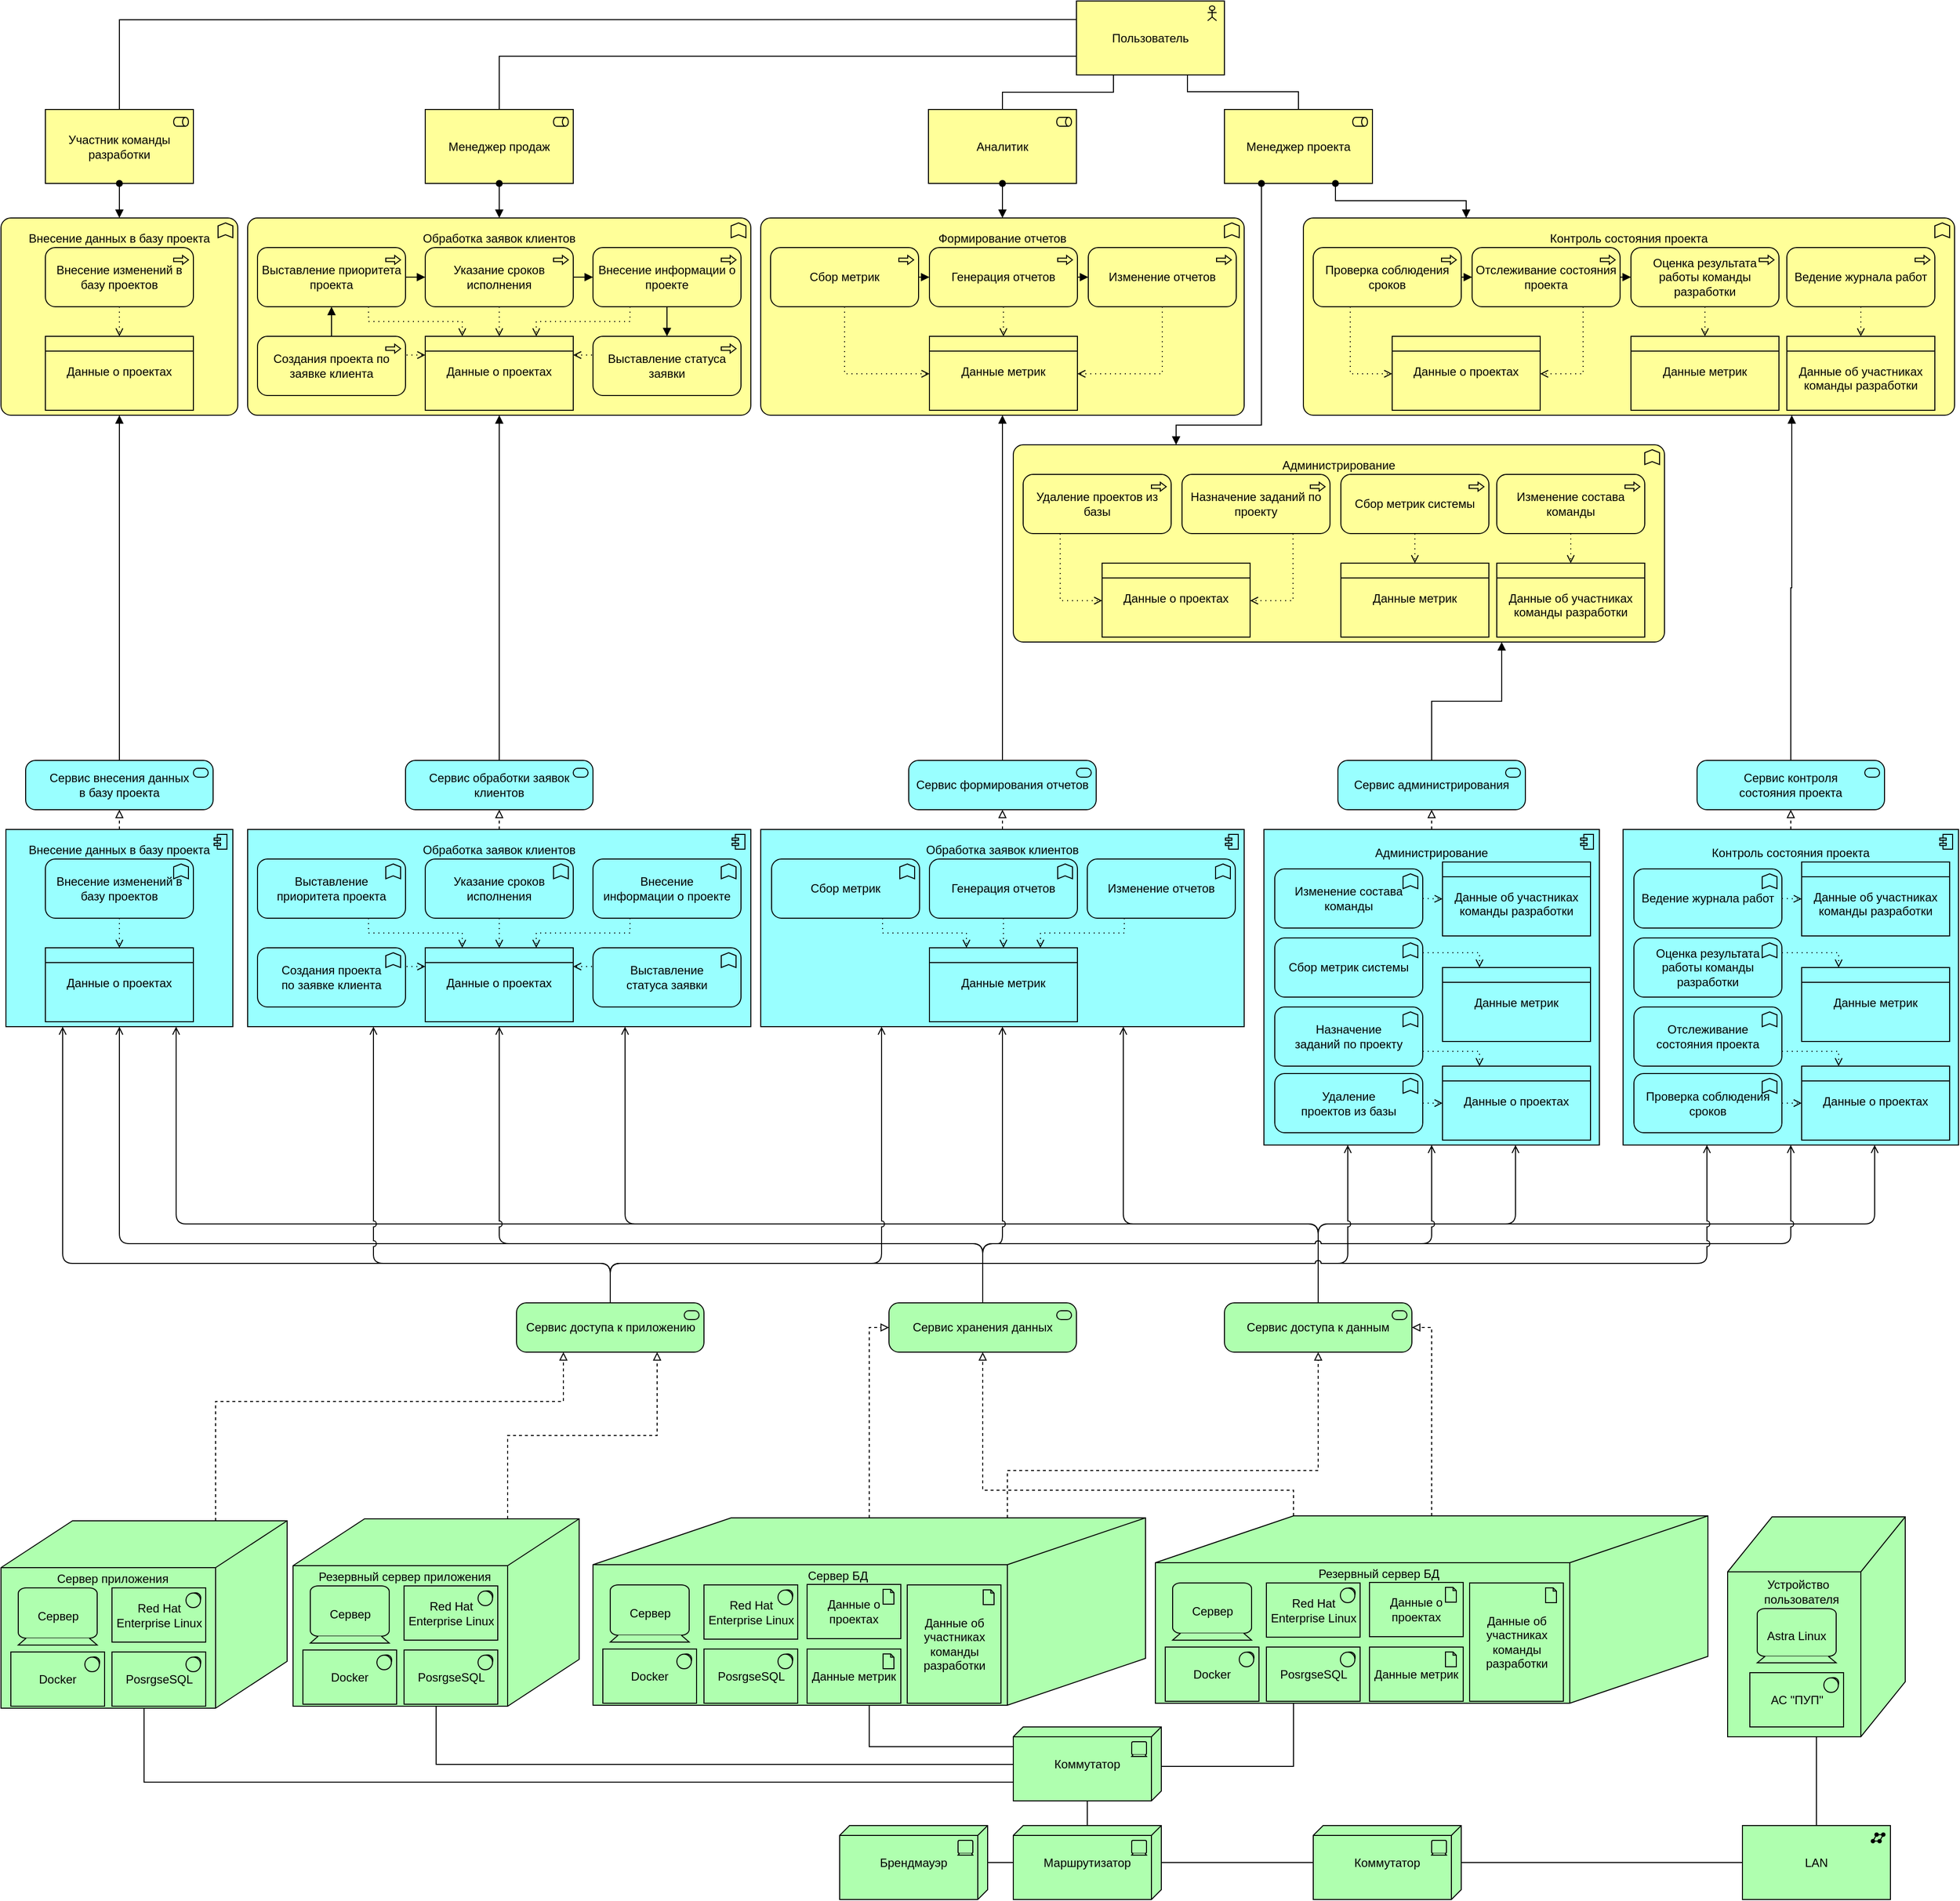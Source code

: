 <mxfile version="21.3.2" type="device">
  <diagram name="Страница 1" id="FVxhqizje3TuvtlScW0j">
    <mxGraphModel dx="4179" dy="1553" grid="1" gridSize="10" guides="1" tooltips="1" connect="1" arrows="1" fold="1" page="1" pageScale="1" pageWidth="827" pageHeight="1169" math="0" shadow="0">
      <root>
        <mxCell id="0" />
        <mxCell id="1" parent="0" />
        <mxCell id="ZJpt2WkC8QaFNaWsazvQ-1" value="Пользователь" style="html=1;outlineConnect=0;whiteSpace=wrap;fillColor=#ffff99;shape=mxgraph.archimate3.application;appType=actor;archiType=square;" vertex="1" parent="1">
          <mxGeometry x="160" y="90" width="150" height="75" as="geometry" />
        </mxCell>
        <mxCell id="ZJpt2WkC8QaFNaWsazvQ-2" value="Аналитик" style="html=1;outlineConnect=0;whiteSpace=wrap;fillColor=#ffff99;shape=mxgraph.archimate3.application;appType=role;archiType=square;" vertex="1" parent="1">
          <mxGeometry x="10" y="200" width="150" height="75" as="geometry" />
        </mxCell>
        <mxCell id="ZJpt2WkC8QaFNaWsazvQ-3" value="Менеджер проекта" style="html=1;outlineConnect=0;whiteSpace=wrap;fillColor=#ffff99;shape=mxgraph.archimate3.application;appType=role;archiType=square;" vertex="1" parent="1">
          <mxGeometry x="310" y="200" width="150" height="75" as="geometry" />
        </mxCell>
        <mxCell id="ZJpt2WkC8QaFNaWsazvQ-4" value="Участник команды разработки" style="html=1;outlineConnect=0;whiteSpace=wrap;fillColor=#ffff99;shape=mxgraph.archimate3.application;appType=role;archiType=square;" vertex="1" parent="1">
          <mxGeometry x="-885" y="200" width="150" height="75" as="geometry" />
        </mxCell>
        <mxCell id="ZJpt2WkC8QaFNaWsazvQ-5" value="Менеджер продаж" style="html=1;outlineConnect=0;whiteSpace=wrap;fillColor=#ffff99;shape=mxgraph.archimate3.application;appType=role;archiType=square;" vertex="1" parent="1">
          <mxGeometry x="-500" y="200" width="150" height="75" as="geometry" />
        </mxCell>
        <mxCell id="ZJpt2WkC8QaFNaWsazvQ-6" value="Внесение данных в базу проекта&lt;br&gt;&lt;br&gt;&lt;br&gt;&lt;br&gt;&lt;br&gt;&lt;br&gt;&lt;br&gt;&lt;br&gt;&lt;br&gt;&lt;br&gt;&lt;br&gt;&lt;br&gt;" style="html=1;outlineConnect=0;whiteSpace=wrap;fillColor=#ffff99;shape=mxgraph.archimate3.application;appType=func;archiType=rounded;" vertex="1" parent="1">
          <mxGeometry x="-930" y="310" width="240" height="200" as="geometry" />
        </mxCell>
        <mxCell id="ZJpt2WkC8QaFNaWsazvQ-7" value="Внесение изменений в базу проектов" style="html=1;outlineConnect=0;whiteSpace=wrap;fillColor=#ffff99;shape=mxgraph.archimate3.application;appType=proc;archiType=rounded;" vertex="1" parent="1">
          <mxGeometry x="-885" y="340" width="150" height="60" as="geometry" />
        </mxCell>
        <mxCell id="ZJpt2WkC8QaFNaWsazvQ-8" value="&lt;br&gt;&lt;br&gt;Данные о проектах" style="html=1;outlineConnect=0;whiteSpace=wrap;fillColor=#ffff99;shape=mxgraph.archimate3.businessObject;overflow=fill;" vertex="1" parent="1">
          <mxGeometry x="-885" y="430" width="150" height="75" as="geometry" />
        </mxCell>
        <mxCell id="ZJpt2WkC8QaFNaWsazvQ-9" value="" style="edgeStyle=elbowEdgeStyle;html=1;endArrow=open;elbow=vertical;endFill=0;dashed=1;dashPattern=1 4;rounded=0;entryX=0.5;entryY=0;entryDx=0;entryDy=0;entryPerimeter=0;exitX=0.5;exitY=1;exitDx=0;exitDy=0;exitPerimeter=0;" edge="1" parent="1" source="ZJpt2WkC8QaFNaWsazvQ-7" target="ZJpt2WkC8QaFNaWsazvQ-8">
          <mxGeometry width="160" relative="1" as="geometry">
            <mxPoint x="-1195" y="350" as="sourcePoint" />
            <mxPoint x="-1035" y="350" as="targetPoint" />
          </mxGeometry>
        </mxCell>
        <mxCell id="ZJpt2WkC8QaFNaWsazvQ-10" value="" style="endArrow=block;html=1;endFill=1;startArrow=oval;startFill=1;edgeStyle=elbowEdgeStyle;elbow=vertical;rounded=0;exitX=0.5;exitY=1;exitDx=0;exitDy=0;exitPerimeter=0;entryX=0.5;entryY=0;entryDx=0;entryDy=0;entryPerimeter=0;" edge="1" parent="1" source="ZJpt2WkC8QaFNaWsazvQ-4" target="ZJpt2WkC8QaFNaWsazvQ-6">
          <mxGeometry width="160" relative="1" as="geometry">
            <mxPoint x="-1195" y="350" as="sourcePoint" />
            <mxPoint x="-1035" y="350" as="targetPoint" />
          </mxGeometry>
        </mxCell>
        <mxCell id="ZJpt2WkC8QaFNaWsazvQ-11" value="Контроль состояния проекта&lt;br&gt;&lt;br&gt;&lt;br&gt;&lt;br&gt;&lt;br&gt;&lt;br&gt;&lt;br&gt;&lt;br&gt;&lt;br&gt;&lt;br&gt;&lt;br&gt;&lt;br&gt;" style="html=1;outlineConnect=0;whiteSpace=wrap;fillColor=#ffff99;shape=mxgraph.archimate3.application;appType=func;archiType=rounded;" vertex="1" parent="1">
          <mxGeometry x="390" y="310" width="660" height="200" as="geometry" />
        </mxCell>
        <mxCell id="ZJpt2WkC8QaFNaWsazvQ-12" value="Проверка соблюдения сроков" style="html=1;outlineConnect=0;whiteSpace=wrap;fillColor=#ffff99;shape=mxgraph.archimate3.application;appType=proc;archiType=rounded;" vertex="1" parent="1">
          <mxGeometry x="400" y="340" width="150" height="60" as="geometry" />
        </mxCell>
        <mxCell id="ZJpt2WkC8QaFNaWsazvQ-13" value="&lt;br&gt;&lt;br&gt;Данные о проектах" style="html=1;outlineConnect=0;whiteSpace=wrap;fillColor=#ffff99;shape=mxgraph.archimate3.businessObject;overflow=fill;" vertex="1" parent="1">
          <mxGeometry x="480" y="430" width="150" height="75" as="geometry" />
        </mxCell>
        <mxCell id="ZJpt2WkC8QaFNaWsazvQ-14" value="" style="edgeStyle=elbowEdgeStyle;html=1;endArrow=open;elbow=vertical;endFill=0;dashed=1;dashPattern=1 4;rounded=0;entryX=0;entryY=0.5;entryDx=0;entryDy=0;entryPerimeter=0;exitX=0.25;exitY=1;exitDx=0;exitDy=0;exitPerimeter=0;" edge="1" parent="1" source="ZJpt2WkC8QaFNaWsazvQ-12" target="ZJpt2WkC8QaFNaWsazvQ-13">
          <mxGeometry width="160" relative="1" as="geometry">
            <mxPoint x="331" y="350" as="sourcePoint" />
            <mxPoint x="491" y="350" as="targetPoint" />
            <Array as="points">
              <mxPoint x="460" y="468" />
            </Array>
          </mxGeometry>
        </mxCell>
        <mxCell id="ZJpt2WkC8QaFNaWsazvQ-15" value="Отслеживание состояния проекта" style="html=1;outlineConnect=0;whiteSpace=wrap;fillColor=#ffff99;shape=mxgraph.archimate3.application;appType=proc;archiType=rounded;" vertex="1" parent="1">
          <mxGeometry x="561" y="340" width="150" height="60" as="geometry" />
        </mxCell>
        <mxCell id="ZJpt2WkC8QaFNaWsazvQ-16" value="Оценка результата работы команды разработки" style="html=1;outlineConnect=0;whiteSpace=wrap;fillColor=#ffff99;shape=mxgraph.archimate3.application;appType=proc;archiType=rounded;" vertex="1" parent="1">
          <mxGeometry x="722" y="340" width="150" height="60" as="geometry" />
        </mxCell>
        <mxCell id="ZJpt2WkC8QaFNaWsazvQ-17" value="Ведение журнала работ" style="html=1;outlineConnect=0;whiteSpace=wrap;fillColor=#ffff99;shape=mxgraph.archimate3.application;appType=proc;archiType=rounded;" vertex="1" parent="1">
          <mxGeometry x="880" y="340" width="150" height="60" as="geometry" />
        </mxCell>
        <mxCell id="ZJpt2WkC8QaFNaWsazvQ-18" value="" style="edgeStyle=elbowEdgeStyle;html=1;endArrow=block;dashed=0;elbow=vertical;endFill=1;rounded=0;exitX=1;exitY=0.5;exitDx=0;exitDy=0;exitPerimeter=0;entryX=0;entryY=0.5;entryDx=0;entryDy=0;entryPerimeter=0;" edge="1" parent="1" source="ZJpt2WkC8QaFNaWsazvQ-15" target="ZJpt2WkC8QaFNaWsazvQ-16">
          <mxGeometry width="160" relative="1" as="geometry">
            <mxPoint x="780" y="350" as="sourcePoint" />
            <mxPoint x="940" y="350" as="targetPoint" />
          </mxGeometry>
        </mxCell>
        <mxCell id="ZJpt2WkC8QaFNaWsazvQ-19" value="" style="edgeStyle=elbowEdgeStyle;html=1;endArrow=block;dashed=0;elbow=vertical;endFill=1;rounded=0;exitX=1;exitY=0.5;exitDx=0;exitDy=0;exitPerimeter=0;entryX=0;entryY=0.5;entryDx=0;entryDy=0;entryPerimeter=0;" edge="1" parent="1" source="ZJpt2WkC8QaFNaWsazvQ-12" target="ZJpt2WkC8QaFNaWsazvQ-15">
          <mxGeometry width="160" relative="1" as="geometry">
            <mxPoint x="780" y="350" as="sourcePoint" />
            <mxPoint x="940" y="350" as="targetPoint" />
          </mxGeometry>
        </mxCell>
        <mxCell id="ZJpt2WkC8QaFNaWsazvQ-20" value="" style="edgeStyle=elbowEdgeStyle;html=1;endArrow=open;elbow=vertical;endFill=0;dashed=1;dashPattern=1 4;rounded=0;entryX=1;entryY=0.5;entryDx=0;entryDy=0;entryPerimeter=0;exitX=0.75;exitY=1;exitDx=0;exitDy=0;exitPerimeter=0;" edge="1" parent="1" source="ZJpt2WkC8QaFNaWsazvQ-15" target="ZJpt2WkC8QaFNaWsazvQ-13">
          <mxGeometry width="160" relative="1" as="geometry">
            <mxPoint x="448" y="410" as="sourcePoint" />
            <mxPoint x="485" y="478" as="targetPoint" />
            <Array as="points">
              <mxPoint x="660" y="468" />
            </Array>
          </mxGeometry>
        </mxCell>
        <mxCell id="ZJpt2WkC8QaFNaWsazvQ-21" value="&lt;br&gt;&lt;br&gt;Данные метрик" style="html=1;outlineConnect=0;whiteSpace=wrap;fillColor=#ffff99;shape=mxgraph.archimate3.businessObject;overflow=fill;" vertex="1" parent="1">
          <mxGeometry x="722" y="430" width="150" height="75" as="geometry" />
        </mxCell>
        <mxCell id="ZJpt2WkC8QaFNaWsazvQ-22" value="" style="edgeStyle=elbowEdgeStyle;html=1;endArrow=open;elbow=vertical;endFill=0;dashed=1;dashPattern=1 4;rounded=0;exitX=0.5;exitY=1;exitDx=0;exitDy=0;exitPerimeter=0;entryX=0.5;entryY=0;entryDx=0;entryDy=0;entryPerimeter=0;" edge="1" parent="1" source="ZJpt2WkC8QaFNaWsazvQ-16" target="ZJpt2WkC8QaFNaWsazvQ-21">
          <mxGeometry width="160" relative="1" as="geometry">
            <mxPoint x="780" y="350" as="sourcePoint" />
            <mxPoint x="940" y="350" as="targetPoint" />
          </mxGeometry>
        </mxCell>
        <mxCell id="ZJpt2WkC8QaFNaWsazvQ-23" value="&lt;br&gt;&lt;br&gt;Данные об участниках команды разработки" style="html=1;outlineConnect=0;whiteSpace=wrap;fillColor=#ffff99;shape=mxgraph.archimate3.businessObject;overflow=fill;" vertex="1" parent="1">
          <mxGeometry x="880" y="430" width="150" height="75" as="geometry" />
        </mxCell>
        <mxCell id="ZJpt2WkC8QaFNaWsazvQ-24" value="" style="edgeStyle=elbowEdgeStyle;html=1;endArrow=open;elbow=vertical;endFill=0;dashed=1;dashPattern=1 4;rounded=0;exitX=0.5;exitY=1;exitDx=0;exitDy=0;exitPerimeter=0;entryX=0.5;entryY=0;entryDx=0;entryDy=0;entryPerimeter=0;" edge="1" parent="1" source="ZJpt2WkC8QaFNaWsazvQ-17" target="ZJpt2WkC8QaFNaWsazvQ-23">
          <mxGeometry width="160" relative="1" as="geometry">
            <mxPoint x="807" y="410" as="sourcePoint" />
            <mxPoint x="807" y="440" as="targetPoint" />
          </mxGeometry>
        </mxCell>
        <mxCell id="ZJpt2WkC8QaFNaWsazvQ-25" value="" style="endArrow=block;html=1;endFill=1;startArrow=oval;startFill=1;edgeStyle=elbowEdgeStyle;elbow=vertical;rounded=0;exitX=0.75;exitY=1;exitDx=0;exitDy=0;exitPerimeter=0;entryX=0.25;entryY=0;entryDx=0;entryDy=0;entryPerimeter=0;" edge="1" parent="1" source="ZJpt2WkC8QaFNaWsazvQ-3" target="ZJpt2WkC8QaFNaWsazvQ-11">
          <mxGeometry width="160" relative="1" as="geometry">
            <mxPoint x="580" y="350" as="sourcePoint" />
            <mxPoint x="520" y="313" as="targetPoint" />
            <Array as="points" />
          </mxGeometry>
        </mxCell>
        <mxCell id="ZJpt2WkC8QaFNaWsazvQ-26" value="Формирование отчетов&lt;br&gt;&lt;br&gt;&lt;br&gt;&lt;br&gt;&lt;br&gt;&lt;br&gt;&lt;br&gt;&lt;br&gt;&lt;br&gt;&lt;br&gt;&lt;br&gt;&lt;br&gt;" style="html=1;outlineConnect=0;whiteSpace=wrap;fillColor=#ffff99;shape=mxgraph.archimate3.application;appType=func;archiType=rounded;" vertex="1" parent="1">
          <mxGeometry x="-160" y="310" width="490" height="200" as="geometry" />
        </mxCell>
        <mxCell id="ZJpt2WkC8QaFNaWsazvQ-27" value="Сбор метрик" style="html=1;outlineConnect=0;whiteSpace=wrap;fillColor=#ffff99;shape=mxgraph.archimate3.application;appType=proc;archiType=rounded;" vertex="1" parent="1">
          <mxGeometry x="-150" y="340" width="150" height="60" as="geometry" />
        </mxCell>
        <mxCell id="ZJpt2WkC8QaFNaWsazvQ-28" value="&lt;br&gt;&lt;br&gt;Данные метрик" style="html=1;outlineConnect=0;whiteSpace=wrap;fillColor=#ffff99;shape=mxgraph.archimate3.businessObject;overflow=fill;" vertex="1" parent="1">
          <mxGeometry x="11" y="430" width="150" height="75" as="geometry" />
        </mxCell>
        <mxCell id="ZJpt2WkC8QaFNaWsazvQ-29" value="" style="edgeStyle=elbowEdgeStyle;html=1;endArrow=open;elbow=vertical;endFill=0;dashed=1;dashPattern=1 4;rounded=0;entryX=0;entryY=0.5;entryDx=0;entryDy=0;entryPerimeter=0;exitX=0.5;exitY=1;exitDx=0;exitDy=0;exitPerimeter=0;" edge="1" parent="1" source="ZJpt2WkC8QaFNaWsazvQ-27" target="ZJpt2WkC8QaFNaWsazvQ-28">
          <mxGeometry width="160" relative="1" as="geometry">
            <mxPoint x="-219" y="350" as="sourcePoint" />
            <mxPoint x="-59" y="350" as="targetPoint" />
            <Array as="points">
              <mxPoint x="-90" y="468" />
            </Array>
          </mxGeometry>
        </mxCell>
        <mxCell id="ZJpt2WkC8QaFNaWsazvQ-30" value="Генерация отчетов" style="html=1;outlineConnect=0;whiteSpace=wrap;fillColor=#ffff99;shape=mxgraph.archimate3.application;appType=proc;archiType=rounded;" vertex="1" parent="1">
          <mxGeometry x="11" y="340" width="150" height="60" as="geometry" />
        </mxCell>
        <mxCell id="ZJpt2WkC8QaFNaWsazvQ-31" value="Изменение отчетов" style="html=1;outlineConnect=0;whiteSpace=wrap;fillColor=#ffff99;shape=mxgraph.archimate3.application;appType=proc;archiType=rounded;" vertex="1" parent="1">
          <mxGeometry x="172" y="340" width="150" height="60" as="geometry" />
        </mxCell>
        <mxCell id="ZJpt2WkC8QaFNaWsazvQ-33" value="" style="edgeStyle=elbowEdgeStyle;html=1;endArrow=block;dashed=0;elbow=vertical;endFill=1;rounded=0;exitX=1;exitY=0.5;exitDx=0;exitDy=0;exitPerimeter=0;entryX=0;entryY=0.5;entryDx=0;entryDy=0;entryPerimeter=0;" edge="1" parent="1" source="ZJpt2WkC8QaFNaWsazvQ-30" target="ZJpt2WkC8QaFNaWsazvQ-31">
          <mxGeometry width="160" relative="1" as="geometry">
            <mxPoint x="230" y="350" as="sourcePoint" />
            <mxPoint x="390" y="350" as="targetPoint" />
          </mxGeometry>
        </mxCell>
        <mxCell id="ZJpt2WkC8QaFNaWsazvQ-34" value="" style="edgeStyle=elbowEdgeStyle;html=1;endArrow=block;dashed=0;elbow=vertical;endFill=1;rounded=0;exitX=1;exitY=0.5;exitDx=0;exitDy=0;exitPerimeter=0;entryX=0;entryY=0.5;entryDx=0;entryDy=0;entryPerimeter=0;" edge="1" parent="1" source="ZJpt2WkC8QaFNaWsazvQ-27" target="ZJpt2WkC8QaFNaWsazvQ-30">
          <mxGeometry width="160" relative="1" as="geometry">
            <mxPoint x="230" y="350" as="sourcePoint" />
            <mxPoint x="390" y="350" as="targetPoint" />
          </mxGeometry>
        </mxCell>
        <mxCell id="ZJpt2WkC8QaFNaWsazvQ-35" value="" style="edgeStyle=elbowEdgeStyle;html=1;endArrow=open;elbow=vertical;endFill=0;dashed=1;dashPattern=1 4;rounded=0;entryX=0.5;entryY=0;entryDx=0;entryDy=0;entryPerimeter=0;exitX=0.5;exitY=1;exitDx=0;exitDy=0;exitPerimeter=0;" edge="1" parent="1" source="ZJpt2WkC8QaFNaWsazvQ-30" target="ZJpt2WkC8QaFNaWsazvQ-28">
          <mxGeometry width="160" relative="1" as="geometry">
            <mxPoint x="-102" y="410" as="sourcePoint" />
            <mxPoint x="-65" y="478" as="targetPoint" />
            <Array as="points" />
          </mxGeometry>
        </mxCell>
        <mxCell id="ZJpt2WkC8QaFNaWsazvQ-37" value="" style="edgeStyle=elbowEdgeStyle;html=1;endArrow=open;elbow=vertical;endFill=0;dashed=1;dashPattern=1 4;rounded=0;exitX=0.5;exitY=1;exitDx=0;exitDy=0;exitPerimeter=0;entryX=1;entryY=0.5;entryDx=0;entryDy=0;entryPerimeter=0;" edge="1" parent="1" source="ZJpt2WkC8QaFNaWsazvQ-31" target="ZJpt2WkC8QaFNaWsazvQ-28">
          <mxGeometry width="160" relative="1" as="geometry">
            <mxPoint x="230" y="350" as="sourcePoint" />
            <mxPoint x="247" y="430" as="targetPoint" />
            <Array as="points">
              <mxPoint x="210" y="468" />
            </Array>
          </mxGeometry>
        </mxCell>
        <mxCell id="ZJpt2WkC8QaFNaWsazvQ-40" value="" style="endArrow=block;html=1;endFill=1;startArrow=oval;startFill=1;edgeStyle=elbowEdgeStyle;elbow=vertical;rounded=0;exitX=0.5;exitY=1;exitDx=0;exitDy=0;exitPerimeter=0;entryX=0.5;entryY=0;entryDx=0;entryDy=0;entryPerimeter=0;" edge="1" parent="1" source="ZJpt2WkC8QaFNaWsazvQ-2" target="ZJpt2WkC8QaFNaWsazvQ-26">
          <mxGeometry width="160" relative="1" as="geometry">
            <mxPoint x="30" y="350" as="sourcePoint" />
            <mxPoint x="190" y="350" as="targetPoint" />
          </mxGeometry>
        </mxCell>
        <mxCell id="ZJpt2WkC8QaFNaWsazvQ-41" value="Обработка заявок клиентов&lt;br&gt;&lt;br&gt;&lt;br&gt;&lt;br&gt;&lt;br&gt;&lt;br&gt;&lt;br&gt;&lt;br&gt;&lt;br&gt;&lt;br&gt;&lt;br&gt;&lt;br&gt;" style="html=1;outlineConnect=0;whiteSpace=wrap;fillColor=#ffff99;shape=mxgraph.archimate3.application;appType=func;archiType=rounded;" vertex="1" parent="1">
          <mxGeometry x="-680" y="310" width="510" height="200" as="geometry" />
        </mxCell>
        <mxCell id="ZJpt2WkC8QaFNaWsazvQ-42" value="Выставление приоритета проекта" style="html=1;outlineConnect=0;whiteSpace=wrap;fillColor=#ffff99;shape=mxgraph.archimate3.application;appType=proc;archiType=rounded;" vertex="1" parent="1">
          <mxGeometry x="-670" y="340" width="150" height="60" as="geometry" />
        </mxCell>
        <mxCell id="ZJpt2WkC8QaFNaWsazvQ-43" value="&lt;br&gt;&lt;br&gt;Данные о проектах" style="html=1;outlineConnect=0;whiteSpace=wrap;fillColor=#ffff99;shape=mxgraph.archimate3.businessObject;overflow=fill;" vertex="1" parent="1">
          <mxGeometry x="-500" y="430" width="150" height="75" as="geometry" />
        </mxCell>
        <mxCell id="ZJpt2WkC8QaFNaWsazvQ-44" value="" style="edgeStyle=elbowEdgeStyle;html=1;endArrow=open;elbow=vertical;endFill=0;dashed=1;dashPattern=1 4;rounded=0;entryX=0.25;entryY=0;entryDx=0;entryDy=0;entryPerimeter=0;exitX=0.75;exitY=1;exitDx=0;exitDy=0;exitPerimeter=0;" edge="1" parent="1" source="ZJpt2WkC8QaFNaWsazvQ-42" target="ZJpt2WkC8QaFNaWsazvQ-43">
          <mxGeometry width="160" relative="1" as="geometry">
            <mxPoint x="-730" y="350" as="sourcePoint" />
            <mxPoint x="-570" y="350" as="targetPoint" />
            <Array as="points" />
          </mxGeometry>
        </mxCell>
        <mxCell id="ZJpt2WkC8QaFNaWsazvQ-45" value="Указание сроков исполнения" style="html=1;outlineConnect=0;whiteSpace=wrap;fillColor=#ffff99;shape=mxgraph.archimate3.application;appType=proc;archiType=rounded;" vertex="1" parent="1">
          <mxGeometry x="-500" y="340" width="150" height="60" as="geometry" />
        </mxCell>
        <mxCell id="ZJpt2WkC8QaFNaWsazvQ-46" value="Внесение информации о проекте" style="html=1;outlineConnect=0;whiteSpace=wrap;fillColor=#ffff99;shape=mxgraph.archimate3.application;appType=proc;archiType=rounded;" vertex="1" parent="1">
          <mxGeometry x="-330" y="340" width="150" height="60" as="geometry" />
        </mxCell>
        <mxCell id="ZJpt2WkC8QaFNaWsazvQ-47" value="" style="edgeStyle=elbowEdgeStyle;html=1;endArrow=block;dashed=0;elbow=vertical;endFill=1;rounded=0;exitX=1;exitY=0.5;exitDx=0;exitDy=0;exitPerimeter=0;entryX=0;entryY=0.5;entryDx=0;entryDy=0;entryPerimeter=0;" edge="1" parent="1" source="ZJpt2WkC8QaFNaWsazvQ-45" target="ZJpt2WkC8QaFNaWsazvQ-46">
          <mxGeometry width="160" relative="1" as="geometry">
            <mxPoint x="-281" y="350" as="sourcePoint" />
            <mxPoint x="-121" y="350" as="targetPoint" />
          </mxGeometry>
        </mxCell>
        <mxCell id="ZJpt2WkC8QaFNaWsazvQ-48" value="" style="edgeStyle=elbowEdgeStyle;html=1;endArrow=block;dashed=0;elbow=vertical;endFill=1;rounded=0;exitX=1;exitY=0.5;exitDx=0;exitDy=0;exitPerimeter=0;entryX=0;entryY=0.5;entryDx=0;entryDy=0;entryPerimeter=0;" edge="1" parent="1" source="ZJpt2WkC8QaFNaWsazvQ-42" target="ZJpt2WkC8QaFNaWsazvQ-45">
          <mxGeometry width="160" relative="1" as="geometry">
            <mxPoint x="-281" y="350" as="sourcePoint" />
            <mxPoint x="-121" y="350" as="targetPoint" />
          </mxGeometry>
        </mxCell>
        <mxCell id="ZJpt2WkC8QaFNaWsazvQ-49" value="" style="edgeStyle=elbowEdgeStyle;html=1;endArrow=open;elbow=vertical;endFill=0;dashed=1;dashPattern=1 4;rounded=0;entryX=0.5;entryY=0;entryDx=0;entryDy=0;entryPerimeter=0;exitX=0.5;exitY=1;exitDx=0;exitDy=0;exitPerimeter=0;" edge="1" parent="1" source="ZJpt2WkC8QaFNaWsazvQ-45" target="ZJpt2WkC8QaFNaWsazvQ-43">
          <mxGeometry width="160" relative="1" as="geometry">
            <mxPoint x="-613" y="410" as="sourcePoint" />
            <mxPoint x="-576" y="478" as="targetPoint" />
            <Array as="points" />
          </mxGeometry>
        </mxCell>
        <mxCell id="ZJpt2WkC8QaFNaWsazvQ-50" value="" style="edgeStyle=elbowEdgeStyle;html=1;endArrow=open;elbow=vertical;endFill=0;dashed=1;dashPattern=1 4;rounded=0;exitX=0.25;exitY=1;exitDx=0;exitDy=0;exitPerimeter=0;entryX=0.75;entryY=0;entryDx=0;entryDy=0;entryPerimeter=0;" edge="1" parent="1" source="ZJpt2WkC8QaFNaWsazvQ-46" target="ZJpt2WkC8QaFNaWsazvQ-43">
          <mxGeometry width="160" relative="1" as="geometry">
            <mxPoint x="-281" y="350" as="sourcePoint" />
            <mxPoint x="-264" y="430" as="targetPoint" />
            <Array as="points" />
          </mxGeometry>
        </mxCell>
        <mxCell id="ZJpt2WkC8QaFNaWsazvQ-61" value="Создания проекта по заявке клиента" style="html=1;outlineConnect=0;whiteSpace=wrap;fillColor=#ffff99;shape=mxgraph.archimate3.application;appType=proc;archiType=rounded;" vertex="1" parent="1">
          <mxGeometry x="-670" y="430" width="150" height="60" as="geometry" />
        </mxCell>
        <mxCell id="ZJpt2WkC8QaFNaWsazvQ-62" value="Выставление статуса заявки" style="html=1;outlineConnect=0;whiteSpace=wrap;fillColor=#ffff99;shape=mxgraph.archimate3.application;appType=proc;archiType=rounded;" vertex="1" parent="1">
          <mxGeometry x="-330" y="430" width="150" height="60" as="geometry" />
        </mxCell>
        <mxCell id="ZJpt2WkC8QaFNaWsazvQ-63" value="" style="edgeStyle=elbowEdgeStyle;html=1;endArrow=block;dashed=0;elbow=vertical;endFill=1;rounded=0;exitX=0.5;exitY=0;exitDx=0;exitDy=0;exitPerimeter=0;entryX=0.5;entryY=1;entryDx=0;entryDy=0;entryPerimeter=0;" edge="1" parent="1" source="ZJpt2WkC8QaFNaWsazvQ-61" target="ZJpt2WkC8QaFNaWsazvQ-42">
          <mxGeometry width="160" relative="1" as="geometry">
            <mxPoint x="-599" y="350" as="sourcePoint" />
            <mxPoint x="-439" y="350" as="targetPoint" />
          </mxGeometry>
        </mxCell>
        <mxCell id="ZJpt2WkC8QaFNaWsazvQ-64" value="" style="edgeStyle=elbowEdgeStyle;html=1;endArrow=block;dashed=0;elbow=vertical;endFill=1;rounded=0;exitX=0.5;exitY=1;exitDx=0;exitDy=0;exitPerimeter=0;entryX=0.5;entryY=0;entryDx=0;entryDy=0;entryPerimeter=0;" edge="1" parent="1" source="ZJpt2WkC8QaFNaWsazvQ-46" target="ZJpt2WkC8QaFNaWsazvQ-62">
          <mxGeometry width="160" relative="1" as="geometry">
            <mxPoint x="-581" y="350" as="sourcePoint" />
            <mxPoint x="-255" y="440" as="targetPoint" />
          </mxGeometry>
        </mxCell>
        <mxCell id="ZJpt2WkC8QaFNaWsazvQ-66" value="" style="edgeStyle=elbowEdgeStyle;html=1;endArrow=open;elbow=vertical;endFill=0;dashed=1;dashPattern=1 4;rounded=0;entryX=0;entryY=0.25;entryDx=0;entryDy=0;entryPerimeter=0;exitX=1;exitY=0.25;exitDx=0;exitDy=0;exitPerimeter=0;" edge="1" parent="1" source="ZJpt2WkC8QaFNaWsazvQ-61" target="ZJpt2WkC8QaFNaWsazvQ-43">
          <mxGeometry width="160" relative="1" as="geometry">
            <mxPoint x="-576" y="410" as="sourcePoint" />
            <mxPoint x="-452" y="440" as="targetPoint" />
            <Array as="points">
              <mxPoint x="-620" y="449" />
            </Array>
          </mxGeometry>
        </mxCell>
        <mxCell id="ZJpt2WkC8QaFNaWsazvQ-67" value="" style="edgeStyle=elbowEdgeStyle;html=1;endArrow=open;elbow=vertical;endFill=0;dashed=1;dashPattern=1 4;rounded=0;exitX=0;exitY=0.25;exitDx=0;exitDy=0;exitPerimeter=0;entryX=1;entryY=0.25;entryDx=0;entryDy=0;entryPerimeter=0;" edge="1" parent="1" source="ZJpt2WkC8QaFNaWsazvQ-62" target="ZJpt2WkC8QaFNaWsazvQ-43">
          <mxGeometry width="160" relative="1" as="geometry">
            <mxPoint x="-566" y="420" as="sourcePoint" />
            <mxPoint x="-350" y="450" as="targetPoint" />
            <Array as="points">
              <mxPoint x="-230" y="449" />
            </Array>
          </mxGeometry>
        </mxCell>
        <mxCell id="ZJpt2WkC8QaFNaWsazvQ-68" value="" style="endArrow=block;html=1;endFill=1;startArrow=oval;startFill=1;edgeStyle=elbowEdgeStyle;elbow=vertical;rounded=0;exitX=0.5;exitY=1;exitDx=0;exitDy=0;exitPerimeter=0;entryX=0.5;entryY=0;entryDx=0;entryDy=0;entryPerimeter=0;" edge="1" parent="1" source="ZJpt2WkC8QaFNaWsazvQ-5" target="ZJpt2WkC8QaFNaWsazvQ-41">
          <mxGeometry width="160" relative="1" as="geometry">
            <mxPoint x="-410" y="350" as="sourcePoint" />
            <mxPoint x="-250" y="350" as="targetPoint" />
          </mxGeometry>
        </mxCell>
        <mxCell id="ZJpt2WkC8QaFNaWsazvQ-69" value="" style="edgeStyle=elbowEdgeStyle;html=1;endArrow=none;elbow=vertical;rounded=0;entryX=0.25;entryY=1;entryDx=0;entryDy=0;entryPerimeter=0;exitX=0.5;exitY=0;exitDx=0;exitDy=0;exitPerimeter=0;" edge="1" parent="1" source="ZJpt2WkC8QaFNaWsazvQ-2" target="ZJpt2WkC8QaFNaWsazvQ-1">
          <mxGeometry width="160" relative="1" as="geometry">
            <mxPoint x="-7.5" y="580" as="sourcePoint" />
            <mxPoint x="310.0" y="165" as="targetPoint" />
            <Array as="points" />
          </mxGeometry>
        </mxCell>
        <mxCell id="ZJpt2WkC8QaFNaWsazvQ-70" value="" style="edgeStyle=elbowEdgeStyle;html=1;endArrow=none;elbow=vertical;rounded=0;exitX=0.75;exitY=1;exitDx=0;exitDy=0;exitPerimeter=0;entryX=0.5;entryY=0;entryDx=0;entryDy=0;entryPerimeter=0;" edge="1" parent="1" source="ZJpt2WkC8QaFNaWsazvQ-1" target="ZJpt2WkC8QaFNaWsazvQ-3">
          <mxGeometry width="160" relative="1" as="geometry">
            <mxPoint x="-120" y="580" as="sourcePoint" />
            <mxPoint x="40" y="580" as="targetPoint" />
            <Array as="points">
              <mxPoint x="390" y="182" />
            </Array>
          </mxGeometry>
        </mxCell>
        <mxCell id="ZJpt2WkC8QaFNaWsazvQ-71" value="" style="edgeStyle=elbowEdgeStyle;html=1;endArrow=none;elbow=vertical;rounded=0;entryX=0;entryY=0.75;entryDx=0;entryDy=0;entryPerimeter=0;exitX=0.5;exitY=0;exitDx=0;exitDy=0;exitPerimeter=0;" edge="1" parent="1" source="ZJpt2WkC8QaFNaWsazvQ-5" target="ZJpt2WkC8QaFNaWsazvQ-1">
          <mxGeometry width="160" relative="1" as="geometry">
            <mxPoint x="50" y="420" as="sourcePoint" />
            <mxPoint x="210" y="420" as="targetPoint" />
            <Array as="points">
              <mxPoint x="-310" y="146" />
            </Array>
          </mxGeometry>
        </mxCell>
        <mxCell id="ZJpt2WkC8QaFNaWsazvQ-72" value="" style="edgeStyle=elbowEdgeStyle;html=1;endArrow=none;elbow=vertical;rounded=0;exitX=0;exitY=0.25;exitDx=0;exitDy=0;exitPerimeter=0;entryX=0.5;entryY=0;entryDx=0;entryDy=0;entryPerimeter=0;" edge="1" parent="1" source="ZJpt2WkC8QaFNaWsazvQ-1" target="ZJpt2WkC8QaFNaWsazvQ-4">
          <mxGeometry width="160" relative="1" as="geometry">
            <mxPoint x="490" y="420" as="sourcePoint" />
            <mxPoint x="650" y="420" as="targetPoint" />
            <Array as="points">
              <mxPoint x="-320" y="109" />
            </Array>
          </mxGeometry>
        </mxCell>
        <mxCell id="ZJpt2WkC8QaFNaWsazvQ-73" value="Администрирование&lt;br&gt;&lt;br&gt;&lt;br&gt;&lt;br&gt;&lt;br&gt;&lt;br&gt;&lt;br&gt;&lt;br&gt;&lt;br&gt;&lt;br&gt;&lt;br&gt;&lt;br&gt;" style="html=1;outlineConnect=0;whiteSpace=wrap;fillColor=#ffff99;shape=mxgraph.archimate3.application;appType=func;archiType=rounded;" vertex="1" parent="1">
          <mxGeometry x="96" y="540" width="660" height="200" as="geometry" />
        </mxCell>
        <mxCell id="ZJpt2WkC8QaFNaWsazvQ-74" value="Удаление проектов из базы" style="html=1;outlineConnect=0;whiteSpace=wrap;fillColor=#ffff99;shape=mxgraph.archimate3.application;appType=proc;archiType=rounded;" vertex="1" parent="1">
          <mxGeometry x="106" y="570" width="150" height="60" as="geometry" />
        </mxCell>
        <mxCell id="ZJpt2WkC8QaFNaWsazvQ-75" value="&lt;br&gt;&lt;br&gt;Данные о проектах" style="html=1;outlineConnect=0;whiteSpace=wrap;fillColor=#ffff99;shape=mxgraph.archimate3.businessObject;overflow=fill;" vertex="1" parent="1">
          <mxGeometry x="186" y="660" width="150" height="75" as="geometry" />
        </mxCell>
        <mxCell id="ZJpt2WkC8QaFNaWsazvQ-76" value="" style="edgeStyle=elbowEdgeStyle;html=1;endArrow=open;elbow=vertical;endFill=0;dashed=1;dashPattern=1 4;rounded=0;entryX=0;entryY=0.5;entryDx=0;entryDy=0;entryPerimeter=0;exitX=0.25;exitY=1;exitDx=0;exitDy=0;exitPerimeter=0;" edge="1" parent="1" source="ZJpt2WkC8QaFNaWsazvQ-74" target="ZJpt2WkC8QaFNaWsazvQ-75">
          <mxGeometry width="160" relative="1" as="geometry">
            <mxPoint x="37" y="580" as="sourcePoint" />
            <mxPoint x="197" y="580" as="targetPoint" />
            <Array as="points">
              <mxPoint x="166" y="698" />
            </Array>
          </mxGeometry>
        </mxCell>
        <mxCell id="ZJpt2WkC8QaFNaWsazvQ-77" value="Назначение заданий по проекту" style="html=1;outlineConnect=0;whiteSpace=wrap;fillColor=#ffff99;shape=mxgraph.archimate3.application;appType=proc;archiType=rounded;" vertex="1" parent="1">
          <mxGeometry x="267" y="570" width="150" height="60" as="geometry" />
        </mxCell>
        <mxCell id="ZJpt2WkC8QaFNaWsazvQ-78" value="Сбор метрик системы" style="html=1;outlineConnect=0;whiteSpace=wrap;fillColor=#ffff99;shape=mxgraph.archimate3.application;appType=proc;archiType=rounded;" vertex="1" parent="1">
          <mxGeometry x="428" y="570" width="150" height="60" as="geometry" />
        </mxCell>
        <mxCell id="ZJpt2WkC8QaFNaWsazvQ-79" value="Изменение состава команды" style="html=1;outlineConnect=0;whiteSpace=wrap;fillColor=#ffff99;shape=mxgraph.archimate3.application;appType=proc;archiType=rounded;" vertex="1" parent="1">
          <mxGeometry x="586" y="570" width="150" height="60" as="geometry" />
        </mxCell>
        <mxCell id="ZJpt2WkC8QaFNaWsazvQ-82" value="" style="edgeStyle=elbowEdgeStyle;html=1;endArrow=open;elbow=vertical;endFill=0;dashed=1;dashPattern=1 4;rounded=0;entryX=1;entryY=0.5;entryDx=0;entryDy=0;entryPerimeter=0;exitX=0.75;exitY=1;exitDx=0;exitDy=0;exitPerimeter=0;" edge="1" parent="1" source="ZJpt2WkC8QaFNaWsazvQ-77" target="ZJpt2WkC8QaFNaWsazvQ-75">
          <mxGeometry width="160" relative="1" as="geometry">
            <mxPoint x="154" y="640" as="sourcePoint" />
            <mxPoint x="191" y="708" as="targetPoint" />
            <Array as="points">
              <mxPoint x="366" y="698" />
            </Array>
          </mxGeometry>
        </mxCell>
        <mxCell id="ZJpt2WkC8QaFNaWsazvQ-83" value="&lt;br&gt;&lt;br&gt;Данные метрик" style="html=1;outlineConnect=0;whiteSpace=wrap;fillColor=#ffff99;shape=mxgraph.archimate3.businessObject;overflow=fill;" vertex="1" parent="1">
          <mxGeometry x="428" y="660" width="150" height="75" as="geometry" />
        </mxCell>
        <mxCell id="ZJpt2WkC8QaFNaWsazvQ-84" value="" style="edgeStyle=elbowEdgeStyle;html=1;endArrow=open;elbow=vertical;endFill=0;dashed=1;dashPattern=1 4;rounded=0;exitX=0.5;exitY=1;exitDx=0;exitDy=0;exitPerimeter=0;entryX=0.5;entryY=0;entryDx=0;entryDy=0;entryPerimeter=0;" edge="1" parent="1" source="ZJpt2WkC8QaFNaWsazvQ-78" target="ZJpt2WkC8QaFNaWsazvQ-83">
          <mxGeometry width="160" relative="1" as="geometry">
            <mxPoint x="486" y="580" as="sourcePoint" />
            <mxPoint x="646" y="580" as="targetPoint" />
          </mxGeometry>
        </mxCell>
        <mxCell id="ZJpt2WkC8QaFNaWsazvQ-85" value="&lt;br&gt;&lt;br&gt;Данные об участниках команды разработки" style="html=1;outlineConnect=0;whiteSpace=wrap;fillColor=#ffff99;shape=mxgraph.archimate3.businessObject;overflow=fill;" vertex="1" parent="1">
          <mxGeometry x="586" y="660" width="150" height="75" as="geometry" />
        </mxCell>
        <mxCell id="ZJpt2WkC8QaFNaWsazvQ-86" value="" style="edgeStyle=elbowEdgeStyle;html=1;endArrow=open;elbow=vertical;endFill=0;dashed=1;dashPattern=1 4;rounded=0;exitX=0.5;exitY=1;exitDx=0;exitDy=0;exitPerimeter=0;entryX=0.5;entryY=0;entryDx=0;entryDy=0;entryPerimeter=0;" edge="1" parent="1" source="ZJpt2WkC8QaFNaWsazvQ-79" target="ZJpt2WkC8QaFNaWsazvQ-85">
          <mxGeometry width="160" relative="1" as="geometry">
            <mxPoint x="513" y="640" as="sourcePoint" />
            <mxPoint x="513" y="670" as="targetPoint" />
          </mxGeometry>
        </mxCell>
        <mxCell id="ZJpt2WkC8QaFNaWsazvQ-87" value="" style="endArrow=block;html=1;endFill=1;startArrow=oval;startFill=1;edgeStyle=elbowEdgeStyle;elbow=vertical;rounded=0;entryX=0.25;entryY=0;entryDx=0;entryDy=0;entryPerimeter=0;exitX=0.25;exitY=1;exitDx=0;exitDy=0;exitPerimeter=0;" edge="1" parent="1" source="ZJpt2WkC8QaFNaWsazvQ-3" target="ZJpt2WkC8QaFNaWsazvQ-73">
          <mxGeometry width="160" relative="1" as="geometry">
            <mxPoint x="350" y="270" as="sourcePoint" />
            <mxPoint x="235" y="550" as="targetPoint" />
            <Array as="points">
              <mxPoint x="410" y="520" />
            </Array>
          </mxGeometry>
        </mxCell>
        <mxCell id="ZJpt2WkC8QaFNaWsazvQ-88" value="Обработка заявок клиентов&lt;br&gt;&lt;br&gt;&lt;br&gt;&lt;br&gt;&lt;br&gt;&lt;br&gt;&lt;br&gt;&lt;br&gt;&lt;br&gt;&lt;br&gt;&lt;br&gt;&lt;br&gt;" style="html=1;outlineConnect=0;whiteSpace=wrap;fillColor=#99ffff;shape=mxgraph.archimate3.application;appType=comp;archiType=square;" vertex="1" parent="1">
          <mxGeometry x="-680" y="930" width="510" height="200" as="geometry" />
        </mxCell>
        <mxCell id="ZJpt2WkC8QaFNaWsazvQ-89" value="&lt;br&gt;&lt;br&gt;Данные о проектах" style="html=1;outlineConnect=0;whiteSpace=wrap;fillColor=#99ffff;shape=mxgraph.archimate3.businessObject;overflow=fill" vertex="1" parent="1">
          <mxGeometry x="-500" y="1050" width="150" height="75" as="geometry" />
        </mxCell>
        <mxCell id="ZJpt2WkC8QaFNaWsazvQ-90" value="Создания проекта &lt;br&gt;по заявке клиента" style="html=1;outlineConnect=0;whiteSpace=wrap;fillColor=#99ffff;shape=mxgraph.archimate3.application;appType=func;archiType=rounded;" vertex="1" parent="1">
          <mxGeometry x="-670" y="1050" width="150" height="60" as="geometry" />
        </mxCell>
        <mxCell id="ZJpt2WkC8QaFNaWsazvQ-91" value="Выставление &lt;br&gt;приоритета проекта" style="html=1;outlineConnect=0;whiteSpace=wrap;fillColor=#99ffff;shape=mxgraph.archimate3.application;appType=func;archiType=rounded;" vertex="1" parent="1">
          <mxGeometry x="-670" y="960" width="150" height="60" as="geometry" />
        </mxCell>
        <mxCell id="ZJpt2WkC8QaFNaWsazvQ-93" value="Указание сроков исполнения" style="html=1;outlineConnect=0;whiteSpace=wrap;fillColor=#99ffff;shape=mxgraph.archimate3.application;appType=func;archiType=rounded;" vertex="1" parent="1">
          <mxGeometry x="-500" y="960" width="150" height="60" as="geometry" />
        </mxCell>
        <mxCell id="ZJpt2WkC8QaFNaWsazvQ-94" value="Внесение &lt;br&gt;информации о проекте" style="html=1;outlineConnect=0;whiteSpace=wrap;fillColor=#99ffff;shape=mxgraph.archimate3.application;appType=func;archiType=rounded;" vertex="1" parent="1">
          <mxGeometry x="-330" y="960" width="150" height="60" as="geometry" />
        </mxCell>
        <mxCell id="ZJpt2WkC8QaFNaWsazvQ-95" value="Выставление &lt;br&gt;статуса заявки" style="html=1;outlineConnect=0;whiteSpace=wrap;fillColor=#99ffff;shape=mxgraph.archimate3.application;appType=func;archiType=rounded;" vertex="1" parent="1">
          <mxGeometry x="-330" y="1050" width="150" height="60" as="geometry" />
        </mxCell>
        <mxCell id="ZJpt2WkC8QaFNaWsazvQ-96" value="" style="edgeStyle=elbowEdgeStyle;html=1;endArrow=open;elbow=vertical;endFill=0;dashed=1;dashPattern=1 4;rounded=0;exitX=0.75;exitY=1;exitDx=0;exitDy=0;exitPerimeter=0;entryX=0.25;entryY=0;entryDx=0;entryDy=0;entryPerimeter=0;" edge="1" parent="1" source="ZJpt2WkC8QaFNaWsazvQ-91" target="ZJpt2WkC8QaFNaWsazvQ-89">
          <mxGeometry width="160" relative="1" as="geometry">
            <mxPoint x="-410" y="960" as="sourcePoint" />
            <mxPoint x="-250" y="960" as="targetPoint" />
          </mxGeometry>
        </mxCell>
        <mxCell id="ZJpt2WkC8QaFNaWsazvQ-97" value="" style="edgeStyle=elbowEdgeStyle;html=1;endArrow=open;elbow=vertical;endFill=0;dashed=1;dashPattern=1 4;rounded=0;exitX=0.25;exitY=1;exitDx=0;exitDy=0;exitPerimeter=0;entryX=0.75;entryY=0;entryDx=0;entryDy=0;entryPerimeter=0;" edge="1" parent="1" source="ZJpt2WkC8QaFNaWsazvQ-94" target="ZJpt2WkC8QaFNaWsazvQ-89">
          <mxGeometry width="160" relative="1" as="geometry">
            <mxPoint x="-547" y="1030" as="sourcePoint" />
            <mxPoint x="-452" y="1060" as="targetPoint" />
          </mxGeometry>
        </mxCell>
        <mxCell id="ZJpt2WkC8QaFNaWsazvQ-98" value="" style="edgeStyle=elbowEdgeStyle;html=1;endArrow=open;elbow=vertical;endFill=0;dashed=1;dashPattern=1 4;rounded=0;exitX=0.5;exitY=1;exitDx=0;exitDy=0;exitPerimeter=0;entryX=0.5;entryY=0;entryDx=0;entryDy=0;entryPerimeter=0;" edge="1" parent="1" source="ZJpt2WkC8QaFNaWsazvQ-93" target="ZJpt2WkC8QaFNaWsazvQ-89">
          <mxGeometry width="160" relative="1" as="geometry">
            <mxPoint x="-537" y="1040" as="sourcePoint" />
            <mxPoint x="-442" y="1070" as="targetPoint" />
          </mxGeometry>
        </mxCell>
        <mxCell id="ZJpt2WkC8QaFNaWsazvQ-99" value="" style="edgeStyle=elbowEdgeStyle;html=1;endArrow=open;elbow=vertical;endFill=0;dashed=1;dashPattern=1 4;rounded=0;exitX=1;exitY=0.25;exitDx=0;exitDy=0;exitPerimeter=0;entryX=0;entryY=0.25;entryDx=0;entryDy=0;entryPerimeter=0;" edge="1" parent="1" source="ZJpt2WkC8QaFNaWsazvQ-90" target="ZJpt2WkC8QaFNaWsazvQ-89">
          <mxGeometry width="160" relative="1" as="geometry">
            <mxPoint x="-527" y="1050" as="sourcePoint" />
            <mxPoint x="-432" y="1080" as="targetPoint" />
            <Array as="points">
              <mxPoint x="-510" y="1069" />
            </Array>
          </mxGeometry>
        </mxCell>
        <mxCell id="ZJpt2WkC8QaFNaWsazvQ-100" value="" style="edgeStyle=elbowEdgeStyle;html=1;endArrow=open;elbow=vertical;endFill=0;dashed=1;dashPattern=1 4;rounded=0;exitX=0;exitY=0.25;exitDx=0;exitDy=0;exitPerimeter=0;entryX=1;entryY=0.25;entryDx=0;entryDy=0;entryPerimeter=0;" edge="1" parent="1" source="ZJpt2WkC8QaFNaWsazvQ-95" target="ZJpt2WkC8QaFNaWsazvQ-89">
          <mxGeometry width="160" relative="1" as="geometry">
            <mxPoint x="-517" y="1060" as="sourcePoint" />
            <mxPoint x="-422" y="1090" as="targetPoint" />
            <Array as="points">
              <mxPoint x="-340" y="1069" />
            </Array>
          </mxGeometry>
        </mxCell>
        <mxCell id="ZJpt2WkC8QaFNaWsazvQ-101" value="Сервис обработки заявок клиентов" style="html=1;outlineConnect=0;whiteSpace=wrap;fillColor=#99ffff;shape=mxgraph.archimate3.application;appType=serv;archiType=rounded" vertex="1" parent="1">
          <mxGeometry x="-520" y="860" width="190" height="50" as="geometry" />
        </mxCell>
        <mxCell id="ZJpt2WkC8QaFNaWsazvQ-102" value="" style="edgeStyle=elbowEdgeStyle;html=1;endArrow=block;elbow=vertical;endFill=0;dashed=1;rounded=0;entryX=0.5;entryY=1;entryDx=0;entryDy=0;entryPerimeter=0;exitX=0.5;exitY=0;exitDx=0;exitDy=0;exitPerimeter=0;" edge="1" parent="1" source="ZJpt2WkC8QaFNaWsazvQ-88" target="ZJpt2WkC8QaFNaWsazvQ-101">
          <mxGeometry width="160" relative="1" as="geometry">
            <mxPoint x="-420" y="930" as="sourcePoint" />
            <mxPoint x="-350" y="990" as="targetPoint" />
          </mxGeometry>
        </mxCell>
        <mxCell id="ZJpt2WkC8QaFNaWsazvQ-103" value="" style="edgeStyle=elbowEdgeStyle;html=1;endArrow=block;dashed=0;elbow=vertical;endFill=1;rounded=0;entryX=0.5;entryY=1;entryDx=0;entryDy=0;entryPerimeter=0;exitX=0.5;exitY=0;exitDx=0;exitDy=0;exitPerimeter=0;" edge="1" parent="1" source="ZJpt2WkC8QaFNaWsazvQ-101" target="ZJpt2WkC8QaFNaWsazvQ-41">
          <mxGeometry width="160" relative="1" as="geometry">
            <mxPoint x="-510" y="660" as="sourcePoint" />
            <mxPoint x="-350" y="660" as="targetPoint" />
          </mxGeometry>
        </mxCell>
        <mxCell id="ZJpt2WkC8QaFNaWsazvQ-104" value="Обработка заявок клиентов&lt;br&gt;&lt;br&gt;&lt;br&gt;&lt;br&gt;&lt;br&gt;&lt;br&gt;&lt;br&gt;&lt;br&gt;&lt;br&gt;&lt;br&gt;&lt;br&gt;&lt;br&gt;" style="html=1;outlineConnect=0;whiteSpace=wrap;fillColor=#99ffff;shape=mxgraph.archimate3.application;appType=comp;archiType=square;" vertex="1" parent="1">
          <mxGeometry x="-160" y="930" width="490" height="200" as="geometry" />
        </mxCell>
        <mxCell id="ZJpt2WkC8QaFNaWsazvQ-105" value="&lt;br&gt;&lt;br&gt;Данные метрик" style="html=1;outlineConnect=0;whiteSpace=wrap;fillColor=#99ffff;shape=mxgraph.archimate3.businessObject;overflow=fill" vertex="1" parent="1">
          <mxGeometry x="11" y="1050" width="150" height="75" as="geometry" />
        </mxCell>
        <mxCell id="ZJpt2WkC8QaFNaWsazvQ-107" value="Сбор метрик" style="html=1;outlineConnect=0;whiteSpace=wrap;fillColor=#99ffff;shape=mxgraph.archimate3.application;appType=func;archiType=rounded;" vertex="1" parent="1">
          <mxGeometry x="-149" y="960" width="150" height="60" as="geometry" />
        </mxCell>
        <mxCell id="ZJpt2WkC8QaFNaWsazvQ-108" value="Генерация отчетов" style="html=1;outlineConnect=0;whiteSpace=wrap;fillColor=#99ffff;shape=mxgraph.archimate3.application;appType=func;archiType=rounded;" vertex="1" parent="1">
          <mxGeometry x="11" y="960" width="150" height="60" as="geometry" />
        </mxCell>
        <mxCell id="ZJpt2WkC8QaFNaWsazvQ-109" value="Изменение отчетов" style="html=1;outlineConnect=0;whiteSpace=wrap;fillColor=#99ffff;shape=mxgraph.archimate3.application;appType=func;archiType=rounded;" vertex="1" parent="1">
          <mxGeometry x="171" y="960" width="150" height="60" as="geometry" />
        </mxCell>
        <mxCell id="ZJpt2WkC8QaFNaWsazvQ-111" value="" style="edgeStyle=elbowEdgeStyle;html=1;endArrow=open;elbow=vertical;endFill=0;dashed=1;dashPattern=1 4;rounded=0;exitX=0.75;exitY=1;exitDx=0;exitDy=0;exitPerimeter=0;entryX=0.25;entryY=0;entryDx=0;entryDy=0;entryPerimeter=0;" edge="1" parent="1" source="ZJpt2WkC8QaFNaWsazvQ-107" target="ZJpt2WkC8QaFNaWsazvQ-105">
          <mxGeometry width="160" relative="1" as="geometry">
            <mxPoint x="101" y="960" as="sourcePoint" />
            <mxPoint x="261" y="960" as="targetPoint" />
          </mxGeometry>
        </mxCell>
        <mxCell id="ZJpt2WkC8QaFNaWsazvQ-112" value="" style="edgeStyle=elbowEdgeStyle;html=1;endArrow=open;elbow=vertical;endFill=0;dashed=1;dashPattern=1 4;rounded=0;exitX=0.25;exitY=1;exitDx=0;exitDy=0;exitPerimeter=0;entryX=0.75;entryY=0;entryDx=0;entryDy=0;entryPerimeter=0;" edge="1" parent="1" source="ZJpt2WkC8QaFNaWsazvQ-109" target="ZJpt2WkC8QaFNaWsazvQ-105">
          <mxGeometry width="160" relative="1" as="geometry">
            <mxPoint x="-36" y="1030" as="sourcePoint" />
            <mxPoint x="59" y="1060" as="targetPoint" />
          </mxGeometry>
        </mxCell>
        <mxCell id="ZJpt2WkC8QaFNaWsazvQ-113" value="" style="edgeStyle=elbowEdgeStyle;html=1;endArrow=open;elbow=vertical;endFill=0;dashed=1;dashPattern=1 4;rounded=0;exitX=0.5;exitY=1;exitDx=0;exitDy=0;exitPerimeter=0;entryX=0.5;entryY=0;entryDx=0;entryDy=0;entryPerimeter=0;" edge="1" parent="1" source="ZJpt2WkC8QaFNaWsazvQ-108" target="ZJpt2WkC8QaFNaWsazvQ-105">
          <mxGeometry width="160" relative="1" as="geometry">
            <mxPoint x="-26" y="1040" as="sourcePoint" />
            <mxPoint x="69" y="1070" as="targetPoint" />
          </mxGeometry>
        </mxCell>
        <mxCell id="ZJpt2WkC8QaFNaWsazvQ-116" value="Сервис формирования отчетов" style="html=1;outlineConnect=0;whiteSpace=wrap;fillColor=#99ffff;shape=mxgraph.archimate3.application;appType=serv;archiType=rounded" vertex="1" parent="1">
          <mxGeometry x="-10" y="860" width="190" height="50" as="geometry" />
        </mxCell>
        <mxCell id="ZJpt2WkC8QaFNaWsazvQ-117" value="" style="edgeStyle=elbowEdgeStyle;html=1;endArrow=block;elbow=vertical;endFill=0;dashed=1;rounded=0;entryX=0.5;entryY=1;entryDx=0;entryDy=0;entryPerimeter=0;exitX=0.5;exitY=0;exitDx=0;exitDy=0;exitPerimeter=0;" edge="1" parent="1" source="ZJpt2WkC8QaFNaWsazvQ-104" target="ZJpt2WkC8QaFNaWsazvQ-116">
          <mxGeometry width="160" relative="1" as="geometry">
            <mxPoint x="100" y="930" as="sourcePoint" />
            <mxPoint x="170" y="990" as="targetPoint" />
          </mxGeometry>
        </mxCell>
        <mxCell id="ZJpt2WkC8QaFNaWsazvQ-118" value="" style="edgeStyle=elbowEdgeStyle;html=1;endArrow=block;dashed=0;elbow=vertical;endFill=1;rounded=0;exitX=0.5;exitY=0;exitDx=0;exitDy=0;exitPerimeter=0;entryX=0.5;entryY=1;entryDx=0;entryDy=0;entryPerimeter=0;" edge="1" parent="1" source="ZJpt2WkC8QaFNaWsazvQ-116" target="ZJpt2WkC8QaFNaWsazvQ-26">
          <mxGeometry width="160" relative="1" as="geometry">
            <mxPoint x="-170" y="680" as="sourcePoint" />
            <mxPoint x="-10" y="680" as="targetPoint" />
          </mxGeometry>
        </mxCell>
        <mxCell id="ZJpt2WkC8QaFNaWsazvQ-119" value="Внесение данных в базу проекта&lt;br&gt;&lt;br&gt;&lt;br&gt;&lt;br&gt;&lt;br&gt;&lt;br&gt;&lt;br&gt;&lt;br&gt;&lt;br&gt;&lt;br&gt;&lt;br&gt;&lt;br&gt;" style="html=1;outlineConnect=0;whiteSpace=wrap;fillColor=#99ffff;shape=mxgraph.archimate3.application;appType=comp;archiType=square;" vertex="1" parent="1">
          <mxGeometry x="-925" y="930" width="230" height="200" as="geometry" />
        </mxCell>
        <mxCell id="ZJpt2WkC8QaFNaWsazvQ-120" value="&lt;br&gt;&lt;br&gt;Данные о проектах" style="html=1;outlineConnect=0;whiteSpace=wrap;fillColor=#99ffff;shape=mxgraph.archimate3.businessObject;overflow=fill" vertex="1" parent="1">
          <mxGeometry x="-885" y="1050" width="150" height="75" as="geometry" />
        </mxCell>
        <mxCell id="ZJpt2WkC8QaFNaWsazvQ-123" value="Внесение изменений в базу проектов" style="html=1;outlineConnect=0;whiteSpace=wrap;fillColor=#99ffff;shape=mxgraph.archimate3.application;appType=func;archiType=rounded;" vertex="1" parent="1">
          <mxGeometry x="-885" y="960" width="150" height="60" as="geometry" />
        </mxCell>
        <mxCell id="ZJpt2WkC8QaFNaWsazvQ-128" value="" style="edgeStyle=elbowEdgeStyle;html=1;endArrow=open;elbow=vertical;endFill=0;dashed=1;dashPattern=1 4;rounded=0;exitX=0.5;exitY=1;exitDx=0;exitDy=0;exitPerimeter=0;entryX=0.5;entryY=0;entryDx=0;entryDy=0;entryPerimeter=0;" edge="1" parent="1" source="ZJpt2WkC8QaFNaWsazvQ-123" target="ZJpt2WkC8QaFNaWsazvQ-120">
          <mxGeometry width="160" relative="1" as="geometry">
            <mxPoint x="-922" y="1040" as="sourcePoint" />
            <mxPoint x="-827" y="1070" as="targetPoint" />
          </mxGeometry>
        </mxCell>
        <mxCell id="ZJpt2WkC8QaFNaWsazvQ-131" value="Сервис внесения данных &lt;br&gt;в базу проекта" style="html=1;outlineConnect=0;whiteSpace=wrap;fillColor=#99ffff;shape=mxgraph.archimate3.application;appType=serv;archiType=rounded" vertex="1" parent="1">
          <mxGeometry x="-905" y="860" width="190" height="50" as="geometry" />
        </mxCell>
        <mxCell id="ZJpt2WkC8QaFNaWsazvQ-132" value="" style="edgeStyle=elbowEdgeStyle;html=1;endArrow=block;elbow=vertical;endFill=0;dashed=1;rounded=0;entryX=0.5;entryY=1;entryDx=0;entryDy=0;entryPerimeter=0;exitX=0.5;exitY=0;exitDx=0;exitDy=0;exitPerimeter=0;" edge="1" parent="1" source="ZJpt2WkC8QaFNaWsazvQ-119" target="ZJpt2WkC8QaFNaWsazvQ-131">
          <mxGeometry width="160" relative="1" as="geometry">
            <mxPoint x="-805" y="930" as="sourcePoint" />
            <mxPoint x="-735" y="990" as="targetPoint" />
          </mxGeometry>
        </mxCell>
        <mxCell id="ZJpt2WkC8QaFNaWsazvQ-133" value="" style="edgeStyle=elbowEdgeStyle;html=1;endArrow=block;dashed=0;elbow=vertical;endFill=1;rounded=0;entryX=0.5;entryY=1;entryDx=0;entryDy=0;entryPerimeter=0;exitX=0.5;exitY=0;exitDx=0;exitDy=0;exitPerimeter=0;" edge="1" parent="1" source="ZJpt2WkC8QaFNaWsazvQ-131" target="ZJpt2WkC8QaFNaWsazvQ-6">
          <mxGeometry width="160" relative="1" as="geometry">
            <mxPoint x="-415" y="540" as="sourcePoint" />
            <mxPoint x="-415" y="520" as="targetPoint" />
          </mxGeometry>
        </mxCell>
        <mxCell id="ZJpt2WkC8QaFNaWsazvQ-142" value="Администрирование&lt;br&gt;&lt;br&gt;&lt;br&gt;&lt;br&gt;&lt;br&gt;&lt;br&gt;&lt;br&gt;&lt;br&gt;&lt;br&gt;&lt;br&gt;&lt;br&gt;&lt;br&gt;&lt;br&gt;&lt;br&gt;&lt;br&gt;&lt;br&gt;&lt;br&gt;&lt;br&gt;&lt;br&gt;&lt;br&gt;" style="html=1;outlineConnect=0;whiteSpace=wrap;fillColor=#99ffff;shape=mxgraph.archimate3.application;appType=comp;archiType=square;" vertex="1" parent="1">
          <mxGeometry x="350" y="930" width="340" height="320" as="geometry" />
        </mxCell>
        <mxCell id="ZJpt2WkC8QaFNaWsazvQ-143" value="&lt;br&gt;&lt;br&gt;Данные о проектах" style="html=1;outlineConnect=0;whiteSpace=wrap;fillColor=#99ffff;shape=mxgraph.archimate3.businessObject;overflow=fill" vertex="1" parent="1">
          <mxGeometry x="531" y="1170" width="150" height="75" as="geometry" />
        </mxCell>
        <mxCell id="ZJpt2WkC8QaFNaWsazvQ-144" value="Удаление &lt;br&gt;проектов из базы" style="html=1;outlineConnect=0;whiteSpace=wrap;fillColor=#99ffff;shape=mxgraph.archimate3.application;appType=func;archiType=rounded;" vertex="1" parent="1">
          <mxGeometry x="361" y="1177.5" width="150" height="60" as="geometry" />
        </mxCell>
        <mxCell id="ZJpt2WkC8QaFNaWsazvQ-145" value="Назначение &lt;br&gt;заданий по проекту" style="html=1;outlineConnect=0;whiteSpace=wrap;fillColor=#99ffff;shape=mxgraph.archimate3.application;appType=func;archiType=rounded;" vertex="1" parent="1">
          <mxGeometry x="361" y="1110" width="150" height="60" as="geometry" />
        </mxCell>
        <mxCell id="ZJpt2WkC8QaFNaWsazvQ-146" value="Сбор метрик системы" style="html=1;outlineConnect=0;whiteSpace=wrap;fillColor=#99ffff;shape=mxgraph.archimate3.application;appType=func;archiType=rounded;" vertex="1" parent="1">
          <mxGeometry x="361" y="1040" width="150" height="60" as="geometry" />
        </mxCell>
        <mxCell id="ZJpt2WkC8QaFNaWsazvQ-147" value="" style="edgeStyle=elbowEdgeStyle;html=1;endArrow=open;elbow=vertical;endFill=0;dashed=1;dashPattern=1 4;rounded=0;exitX=1;exitY=0.5;exitDx=0;exitDy=0;exitPerimeter=0;entryX=0;entryY=0.5;entryDx=0;entryDy=0;entryPerimeter=0;" edge="1" parent="1" source="ZJpt2WkC8QaFNaWsazvQ-144" target="ZJpt2WkC8QaFNaWsazvQ-143">
          <mxGeometry width="160" relative="1" as="geometry">
            <mxPoint x="611" y="900" as="sourcePoint" />
            <mxPoint x="771" y="900" as="targetPoint" />
          </mxGeometry>
        </mxCell>
        <mxCell id="ZJpt2WkC8QaFNaWsazvQ-149" value="" style="edgeStyle=elbowEdgeStyle;html=1;endArrow=open;elbow=vertical;endFill=0;dashed=1;dashPattern=1 4;rounded=0;exitX=1;exitY=0.75;exitDx=0;exitDy=0;exitPerimeter=0;entryX=0.25;entryY=0;entryDx=0;entryDy=0;entryPerimeter=0;" edge="1" parent="1" source="ZJpt2WkC8QaFNaWsazvQ-145" target="ZJpt2WkC8QaFNaWsazvQ-143">
          <mxGeometry width="160" relative="1" as="geometry">
            <mxPoint x="484" y="980" as="sourcePoint" />
            <mxPoint x="579" y="1010" as="targetPoint" />
            <Array as="points">
              <mxPoint x="570" y="1155" />
            </Array>
          </mxGeometry>
        </mxCell>
        <mxCell id="ZJpt2WkC8QaFNaWsazvQ-150" value="Сервис администрирования" style="html=1;outlineConnect=0;whiteSpace=wrap;fillColor=#99ffff;shape=mxgraph.archimate3.application;appType=serv;archiType=rounded" vertex="1" parent="1">
          <mxGeometry x="425" y="860" width="190" height="50" as="geometry" />
        </mxCell>
        <mxCell id="ZJpt2WkC8QaFNaWsazvQ-151" value="" style="edgeStyle=elbowEdgeStyle;html=1;endArrow=block;elbow=vertical;endFill=0;dashed=1;rounded=0;entryX=0.5;entryY=1;entryDx=0;entryDy=0;entryPerimeter=0;exitX=0.5;exitY=0;exitDx=0;exitDy=0;exitPerimeter=0;" edge="1" parent="1" source="ZJpt2WkC8QaFNaWsazvQ-142" target="ZJpt2WkC8QaFNaWsazvQ-150">
          <mxGeometry width="160" relative="1" as="geometry">
            <mxPoint x="610" y="870" as="sourcePoint" />
            <mxPoint x="680" y="930" as="targetPoint" />
          </mxGeometry>
        </mxCell>
        <mxCell id="ZJpt2WkC8QaFNaWsazvQ-152" value="Изменение состава команды" style="html=1;outlineConnect=0;whiteSpace=wrap;fillColor=#99ffff;shape=mxgraph.archimate3.application;appType=func;archiType=rounded;" vertex="1" parent="1">
          <mxGeometry x="361" y="970" width="150" height="60" as="geometry" />
        </mxCell>
        <mxCell id="ZJpt2WkC8QaFNaWsazvQ-153" value="&lt;br style=&quot;border-color: var(--border-color);&quot;&gt;&lt;br style=&quot;border-color: var(--border-color);&quot;&gt;Данные метрик" style="html=1;outlineConnect=0;whiteSpace=wrap;fillColor=#99ffff;shape=mxgraph.archimate3.businessObject;overflow=fill" vertex="1" parent="1">
          <mxGeometry x="531" y="1070" width="150" height="75" as="geometry" />
        </mxCell>
        <mxCell id="ZJpt2WkC8QaFNaWsazvQ-154" value="" style="edgeStyle=elbowEdgeStyle;html=1;endArrow=open;elbow=vertical;endFill=0;dashed=1;dashPattern=1 4;rounded=0;exitX=1;exitY=0.25;exitDx=0;exitDy=0;exitPerimeter=0;entryX=0.25;entryY=0;entryDx=0;entryDy=0;entryPerimeter=0;" edge="1" parent="1" source="ZJpt2WkC8QaFNaWsazvQ-146" target="ZJpt2WkC8QaFNaWsazvQ-153">
          <mxGeometry width="160" relative="1" as="geometry">
            <mxPoint x="510" y="940" as="sourcePoint" />
            <mxPoint x="670" y="940" as="targetPoint" />
            <Array as="points">
              <mxPoint x="540" y="1055" />
            </Array>
          </mxGeometry>
        </mxCell>
        <mxCell id="ZJpt2WkC8QaFNaWsazvQ-155" value="&lt;br style=&quot;border-color: var(--border-color);&quot;&gt;&lt;br style=&quot;border-color: var(--border-color);&quot;&gt;Данные об участниках команды разработки" style="html=1;outlineConnect=0;whiteSpace=wrap;fillColor=#99ffff;shape=mxgraph.archimate3.businessObject;overflow=fill" vertex="1" parent="1">
          <mxGeometry x="531" y="963" width="150" height="75" as="geometry" />
        </mxCell>
        <mxCell id="ZJpt2WkC8QaFNaWsazvQ-156" value="" style="edgeStyle=elbowEdgeStyle;html=1;endArrow=open;elbow=vertical;endFill=0;dashed=1;dashPattern=1 4;rounded=0;exitX=1;exitY=0.5;exitDx=0;exitDy=0;exitPerimeter=0;entryX=0;entryY=0.5;entryDx=0;entryDy=0;entryPerimeter=0;" edge="1" parent="1" source="ZJpt2WkC8QaFNaWsazvQ-152" target="ZJpt2WkC8QaFNaWsazvQ-155">
          <mxGeometry width="160" relative="1" as="geometry">
            <mxPoint x="510" y="940" as="sourcePoint" />
            <mxPoint x="670" y="940" as="targetPoint" />
          </mxGeometry>
        </mxCell>
        <mxCell id="ZJpt2WkC8QaFNaWsazvQ-157" value="" style="edgeStyle=elbowEdgeStyle;html=1;endArrow=block;dashed=0;elbow=vertical;endFill=1;rounded=0;exitX=0.5;exitY=0;exitDx=0;exitDy=0;exitPerimeter=0;entryX=0.75;entryY=1;entryDx=0;entryDy=0;entryPerimeter=0;" edge="1" parent="1" source="ZJpt2WkC8QaFNaWsazvQ-150" target="ZJpt2WkC8QaFNaWsazvQ-73">
          <mxGeometry width="160" relative="1" as="geometry">
            <mxPoint x="95" y="870" as="sourcePoint" />
            <mxPoint x="95" y="520" as="targetPoint" />
          </mxGeometry>
        </mxCell>
        <mxCell id="ZJpt2WkC8QaFNaWsazvQ-159" value="Контроль состояния проекта&lt;br&gt;&lt;br&gt;&lt;br&gt;&lt;br&gt;&lt;br&gt;&lt;br&gt;&lt;br&gt;&lt;br&gt;&lt;br&gt;&lt;br&gt;&lt;br&gt;&lt;br&gt;&lt;br&gt;&lt;br&gt;&lt;br&gt;&lt;br&gt;&lt;br&gt;&lt;br&gt;&lt;br&gt;&lt;br&gt;" style="html=1;outlineConnect=0;whiteSpace=wrap;fillColor=#99ffff;shape=mxgraph.archimate3.application;appType=comp;archiType=square;" vertex="1" parent="1">
          <mxGeometry x="714" y="930" width="340" height="320" as="geometry" />
        </mxCell>
        <mxCell id="ZJpt2WkC8QaFNaWsazvQ-160" value="&lt;br&gt;&lt;br&gt;Данные о проектах" style="html=1;outlineConnect=0;whiteSpace=wrap;fillColor=#99ffff;shape=mxgraph.archimate3.businessObject;overflow=fill" vertex="1" parent="1">
          <mxGeometry x="895" y="1170" width="150" height="75" as="geometry" />
        </mxCell>
        <mxCell id="ZJpt2WkC8QaFNaWsazvQ-161" value="Проверка соблюдения сроков" style="html=1;outlineConnect=0;whiteSpace=wrap;fillColor=#99ffff;shape=mxgraph.archimate3.application;appType=func;archiType=rounded;" vertex="1" parent="1">
          <mxGeometry x="725" y="1177.5" width="150" height="60" as="geometry" />
        </mxCell>
        <mxCell id="ZJpt2WkC8QaFNaWsazvQ-162" value="Отслеживание &lt;br&gt;состояния проекта" style="html=1;outlineConnect=0;whiteSpace=wrap;fillColor=#99ffff;shape=mxgraph.archimate3.application;appType=func;archiType=rounded;" vertex="1" parent="1">
          <mxGeometry x="725" y="1110" width="150" height="60" as="geometry" />
        </mxCell>
        <mxCell id="ZJpt2WkC8QaFNaWsazvQ-163" value="Оценка результата работы команды разработки" style="html=1;outlineConnect=0;whiteSpace=wrap;fillColor=#99ffff;shape=mxgraph.archimate3.application;appType=func;archiType=rounded;" vertex="1" parent="1">
          <mxGeometry x="725" y="1040" width="150" height="60" as="geometry" />
        </mxCell>
        <mxCell id="ZJpt2WkC8QaFNaWsazvQ-164" value="" style="edgeStyle=elbowEdgeStyle;html=1;endArrow=open;elbow=vertical;endFill=0;dashed=1;dashPattern=1 4;rounded=0;exitX=1;exitY=0.5;exitDx=0;exitDy=0;exitPerimeter=0;entryX=0;entryY=0.5;entryDx=0;entryDy=0;entryPerimeter=0;" edge="1" parent="1" source="ZJpt2WkC8QaFNaWsazvQ-161" target="ZJpt2WkC8QaFNaWsazvQ-160">
          <mxGeometry width="160" relative="1" as="geometry">
            <mxPoint x="975" y="900" as="sourcePoint" />
            <mxPoint x="1135" y="900" as="targetPoint" />
          </mxGeometry>
        </mxCell>
        <mxCell id="ZJpt2WkC8QaFNaWsazvQ-165" value="" style="edgeStyle=elbowEdgeStyle;html=1;endArrow=open;elbow=vertical;endFill=0;dashed=1;dashPattern=1 4;rounded=0;exitX=1;exitY=0.75;exitDx=0;exitDy=0;exitPerimeter=0;entryX=0.25;entryY=0;entryDx=0;entryDy=0;entryPerimeter=0;" edge="1" parent="1" source="ZJpt2WkC8QaFNaWsazvQ-162" target="ZJpt2WkC8QaFNaWsazvQ-160">
          <mxGeometry width="160" relative="1" as="geometry">
            <mxPoint x="848" y="980" as="sourcePoint" />
            <mxPoint x="943" y="1010" as="targetPoint" />
            <Array as="points">
              <mxPoint x="934" y="1155" />
            </Array>
          </mxGeometry>
        </mxCell>
        <mxCell id="ZJpt2WkC8QaFNaWsazvQ-166" value="Сервис контроля &lt;br&gt;состояния проекта" style="html=1;outlineConnect=0;whiteSpace=wrap;fillColor=#99ffff;shape=mxgraph.archimate3.application;appType=serv;archiType=rounded" vertex="1" parent="1">
          <mxGeometry x="789" y="860" width="190" height="50" as="geometry" />
        </mxCell>
        <mxCell id="ZJpt2WkC8QaFNaWsazvQ-167" value="" style="edgeStyle=elbowEdgeStyle;html=1;endArrow=block;elbow=vertical;endFill=0;dashed=1;rounded=0;entryX=0.5;entryY=1;entryDx=0;entryDy=0;entryPerimeter=0;exitX=0.5;exitY=0;exitDx=0;exitDy=0;exitPerimeter=0;" edge="1" parent="1" source="ZJpt2WkC8QaFNaWsazvQ-159" target="ZJpt2WkC8QaFNaWsazvQ-166">
          <mxGeometry width="160" relative="1" as="geometry">
            <mxPoint x="974" y="870" as="sourcePoint" />
            <mxPoint x="1044" y="930" as="targetPoint" />
          </mxGeometry>
        </mxCell>
        <mxCell id="ZJpt2WkC8QaFNaWsazvQ-168" value="Ведение журнала работ" style="html=1;outlineConnect=0;whiteSpace=wrap;fillColor=#99ffff;shape=mxgraph.archimate3.application;appType=func;archiType=rounded;" vertex="1" parent="1">
          <mxGeometry x="725" y="970" width="150" height="60" as="geometry" />
        </mxCell>
        <mxCell id="ZJpt2WkC8QaFNaWsazvQ-169" value="&lt;br style=&quot;border-color: var(--border-color);&quot;&gt;&lt;br style=&quot;border-color: var(--border-color);&quot;&gt;Данные метрик" style="html=1;outlineConnect=0;whiteSpace=wrap;fillColor=#99ffff;shape=mxgraph.archimate3.businessObject;overflow=fill" vertex="1" parent="1">
          <mxGeometry x="895" y="1070" width="150" height="75" as="geometry" />
        </mxCell>
        <mxCell id="ZJpt2WkC8QaFNaWsazvQ-170" value="" style="edgeStyle=elbowEdgeStyle;html=1;endArrow=open;elbow=vertical;endFill=0;dashed=1;dashPattern=1 4;rounded=0;exitX=1;exitY=0.25;exitDx=0;exitDy=0;exitPerimeter=0;entryX=0.25;entryY=0;entryDx=0;entryDy=0;entryPerimeter=0;" edge="1" parent="1" source="ZJpt2WkC8QaFNaWsazvQ-163" target="ZJpt2WkC8QaFNaWsazvQ-169">
          <mxGeometry width="160" relative="1" as="geometry">
            <mxPoint x="874" y="940" as="sourcePoint" />
            <mxPoint x="1034" y="940" as="targetPoint" />
            <Array as="points">
              <mxPoint x="904" y="1055" />
            </Array>
          </mxGeometry>
        </mxCell>
        <mxCell id="ZJpt2WkC8QaFNaWsazvQ-171" value="&lt;br style=&quot;border-color: var(--border-color);&quot;&gt;&lt;br style=&quot;border-color: var(--border-color);&quot;&gt;Данные об участниках команды разработки" style="html=1;outlineConnect=0;whiteSpace=wrap;fillColor=#99ffff;shape=mxgraph.archimate3.businessObject;overflow=fill" vertex="1" parent="1">
          <mxGeometry x="895" y="963" width="150" height="75" as="geometry" />
        </mxCell>
        <mxCell id="ZJpt2WkC8QaFNaWsazvQ-172" value="" style="edgeStyle=elbowEdgeStyle;html=1;endArrow=open;elbow=vertical;endFill=0;dashed=1;dashPattern=1 4;rounded=0;exitX=1;exitY=0.5;exitDx=0;exitDy=0;exitPerimeter=0;entryX=0;entryY=0.5;entryDx=0;entryDy=0;entryPerimeter=0;" edge="1" parent="1" source="ZJpt2WkC8QaFNaWsazvQ-168" target="ZJpt2WkC8QaFNaWsazvQ-171">
          <mxGeometry width="160" relative="1" as="geometry">
            <mxPoint x="874" y="940" as="sourcePoint" />
            <mxPoint x="1034" y="940" as="targetPoint" />
          </mxGeometry>
        </mxCell>
        <mxCell id="ZJpt2WkC8QaFNaWsazvQ-173" value="" style="edgeStyle=elbowEdgeStyle;html=1;endArrow=block;dashed=0;elbow=vertical;endFill=1;rounded=0;exitX=0.5;exitY=0;exitDx=0;exitDy=0;exitPerimeter=0;entryX=0.75;entryY=1;entryDx=0;entryDy=0;entryPerimeter=0;" edge="1" parent="1" source="ZJpt2WkC8QaFNaWsazvQ-166" target="ZJpt2WkC8QaFNaWsazvQ-11">
          <mxGeometry width="160" relative="1" as="geometry">
            <mxPoint x="520" y="870" as="sourcePoint" />
            <mxPoint x="601" y="750" as="targetPoint" />
          </mxGeometry>
        </mxCell>
        <mxCell id="ZJpt2WkC8QaFNaWsazvQ-174" value="Сервис доступа к приложению" style="html=1;outlineConnect=0;whiteSpace=wrap;fillColor=#AFFFAF;shape=mxgraph.archimate3.application;appType=serv;archiType=rounded" vertex="1" parent="1">
          <mxGeometry x="-407.5" y="1410" width="190" height="50" as="geometry" />
        </mxCell>
        <mxCell id="ZJpt2WkC8QaFNaWsazvQ-175" value="Сервис хранения данных" style="html=1;outlineConnect=0;whiteSpace=wrap;fillColor=#AFFFAF;shape=mxgraph.archimate3.application;appType=serv;archiType=rounded" vertex="1" parent="1">
          <mxGeometry x="-30" y="1410" width="190" height="50" as="geometry" />
        </mxCell>
        <mxCell id="ZJpt2WkC8QaFNaWsazvQ-176" value="Сервис доступа к данным" style="html=1;outlineConnect=0;whiteSpace=wrap;fillColor=#AFFFAF;shape=mxgraph.archimate3.application;appType=serv;archiType=rounded" vertex="1" parent="1">
          <mxGeometry x="310" y="1410" width="190" height="50" as="geometry" />
        </mxCell>
        <mxCell id="ZJpt2WkC8QaFNaWsazvQ-177" value="Сервер приложения&amp;nbsp; &amp;nbsp; &amp;nbsp; &amp;nbsp; &amp;nbsp; &amp;nbsp; &amp;nbsp; &amp;nbsp; &amp;nbsp; &amp;nbsp;&lt;br&gt;&lt;br&gt;&lt;br&gt;&lt;br&gt;&lt;br&gt;&lt;br&gt;" style="html=1;outlineConnect=0;whiteSpace=wrap;fillColor=#AFFFAF;shape=mxgraph.archimate3.node;" vertex="1" parent="1">
          <mxGeometry x="-930" y="1631" width="290" height="190" as="geometry" />
        </mxCell>
        <mxCell id="ZJpt2WkC8QaFNaWsazvQ-178" value="Сервер" style="html=1;outlineConnect=0;whiteSpace=wrap;fillColor=#AFFFAF;shape=mxgraph.archimate3.device;" vertex="1" parent="1">
          <mxGeometry x="-912.5" y="1699" width="80" height="58" as="geometry" />
        </mxCell>
        <mxCell id="ZJpt2WkC8QaFNaWsazvQ-180" value="Red Hat Enterprise Linux" style="html=1;outlineConnect=0;whiteSpace=wrap;fillColor=#AFFFAF;shape=mxgraph.archimate3.application;appType=sysSw;archiType=square;" vertex="1" parent="1">
          <mxGeometry x="-817.5" y="1699" width="95" height="55" as="geometry" />
        </mxCell>
        <mxCell id="ZJpt2WkC8QaFNaWsazvQ-181" value="PosrgseSQL" style="html=1;outlineConnect=0;whiteSpace=wrap;fillColor=#AFFFAF;shape=mxgraph.archimate3.application;appType=sysSw;archiType=square;" vertex="1" parent="1">
          <mxGeometry x="-817.5" y="1764" width="95" height="55" as="geometry" />
        </mxCell>
        <mxCell id="ZJpt2WkC8QaFNaWsazvQ-182" value="Docker" style="html=1;outlineConnect=0;whiteSpace=wrap;fillColor=#AFFFAF;shape=mxgraph.archimate3.application;appType=sysSw;archiType=square;" vertex="1" parent="1">
          <mxGeometry x="-920" y="1764" width="95" height="55" as="geometry" />
        </mxCell>
        <mxCell id="ZJpt2WkC8QaFNaWsazvQ-183" value="Резервный cервер приложения&amp;nbsp; &amp;nbsp; &amp;nbsp; &amp;nbsp; &amp;nbsp; &amp;nbsp; &amp;nbsp; &amp;nbsp; &amp;nbsp; &amp;nbsp;&lt;br&gt;&lt;br&gt;&lt;br&gt;&lt;br&gt;&lt;br&gt;&lt;br&gt;" style="html=1;outlineConnect=0;whiteSpace=wrap;fillColor=#AFFFAF;shape=mxgraph.archimate3.node;" vertex="1" parent="1">
          <mxGeometry x="-634" y="1629" width="290" height="190" as="geometry" />
        </mxCell>
        <mxCell id="ZJpt2WkC8QaFNaWsazvQ-184" value="Сервер" style="html=1;outlineConnect=0;whiteSpace=wrap;fillColor=#AFFFAF;shape=mxgraph.archimate3.device;" vertex="1" parent="1">
          <mxGeometry x="-616.5" y="1697" width="80" height="58" as="geometry" />
        </mxCell>
        <mxCell id="ZJpt2WkC8QaFNaWsazvQ-185" value="Red Hat Enterprise Linux" style="html=1;outlineConnect=0;whiteSpace=wrap;fillColor=#AFFFAF;shape=mxgraph.archimate3.application;appType=sysSw;archiType=square;" vertex="1" parent="1">
          <mxGeometry x="-521.5" y="1697" width="95" height="55" as="geometry" />
        </mxCell>
        <mxCell id="ZJpt2WkC8QaFNaWsazvQ-186" value="PosrgseSQL" style="html=1;outlineConnect=0;whiteSpace=wrap;fillColor=#AFFFAF;shape=mxgraph.archimate3.application;appType=sysSw;archiType=square;" vertex="1" parent="1">
          <mxGeometry x="-521.5" y="1762" width="95" height="55" as="geometry" />
        </mxCell>
        <mxCell id="ZJpt2WkC8QaFNaWsazvQ-187" value="Docker" style="html=1;outlineConnect=0;whiteSpace=wrap;fillColor=#AFFFAF;shape=mxgraph.archimate3.application;appType=sysSw;archiType=square;" vertex="1" parent="1">
          <mxGeometry x="-624" y="1762" width="95" height="55" as="geometry" />
        </mxCell>
        <mxCell id="ZJpt2WkC8QaFNaWsazvQ-188" value="Сервер БД&amp;nbsp; &amp;nbsp; &amp;nbsp; &amp;nbsp; &amp;nbsp; &amp;nbsp; &amp;nbsp; &amp;nbsp; &amp;nbsp; &amp;nbsp;&lt;br&gt;&lt;br&gt;&lt;br&gt;&lt;br&gt;&lt;br&gt;&lt;br&gt;" style="html=1;outlineConnect=0;whiteSpace=wrap;fillColor=#AFFFAF;shape=mxgraph.archimate3.node;" vertex="1" parent="1">
          <mxGeometry x="-330" y="1628" width="560" height="190" as="geometry" />
        </mxCell>
        <mxCell id="ZJpt2WkC8QaFNaWsazvQ-189" value="Сервер" style="html=1;outlineConnect=0;whiteSpace=wrap;fillColor=#AFFFAF;shape=mxgraph.archimate3.device;" vertex="1" parent="1">
          <mxGeometry x="-312.5" y="1696" width="80" height="58" as="geometry" />
        </mxCell>
        <mxCell id="ZJpt2WkC8QaFNaWsazvQ-190" value="Red Hat Enterprise Linux" style="html=1;outlineConnect=0;whiteSpace=wrap;fillColor=#AFFFAF;shape=mxgraph.archimate3.application;appType=sysSw;archiType=square;" vertex="1" parent="1">
          <mxGeometry x="-217.5" y="1696" width="95" height="55" as="geometry" />
        </mxCell>
        <mxCell id="ZJpt2WkC8QaFNaWsazvQ-191" value="PosrgseSQL" style="html=1;outlineConnect=0;whiteSpace=wrap;fillColor=#AFFFAF;shape=mxgraph.archimate3.application;appType=sysSw;archiType=square;" vertex="1" parent="1">
          <mxGeometry x="-217.5" y="1761" width="95" height="55" as="geometry" />
        </mxCell>
        <mxCell id="ZJpt2WkC8QaFNaWsazvQ-192" value="Docker" style="html=1;outlineConnect=0;whiteSpace=wrap;fillColor=#AFFFAF;shape=mxgraph.archimate3.application;appType=sysSw;archiType=square;" vertex="1" parent="1">
          <mxGeometry x="-320" y="1761" width="95" height="55" as="geometry" />
        </mxCell>
        <mxCell id="ZJpt2WkC8QaFNaWsazvQ-194" value="Данные метрик" style="html=1;outlineConnect=0;whiteSpace=wrap;fillColor=#AFFFAF;shape=mxgraph.archimate3.application;appType=artifact;archiType=square;" vertex="1" parent="1">
          <mxGeometry x="-113" y="1761" width="95" height="55" as="geometry" />
        </mxCell>
        <mxCell id="ZJpt2WkC8QaFNaWsazvQ-195" value="Данные о проектах" style="html=1;outlineConnect=0;whiteSpace=wrap;fillColor=#AFFFAF;shape=mxgraph.archimate3.application;appType=artifact;archiType=square;" vertex="1" parent="1">
          <mxGeometry x="-113" y="1695.5" width="95" height="55" as="geometry" />
        </mxCell>
        <mxCell id="ZJpt2WkC8QaFNaWsazvQ-196" value="Данные об участниках команды разработки" style="html=1;outlineConnect=0;whiteSpace=wrap;fillColor=#AFFFAF;shape=mxgraph.archimate3.application;appType=artifact;archiType=square;" vertex="1" parent="1">
          <mxGeometry x="-11.5" y="1696" width="95" height="120" as="geometry" />
        </mxCell>
        <mxCell id="ZJpt2WkC8QaFNaWsazvQ-197" value="Резервный сервер БД&amp;nbsp; &amp;nbsp; &amp;nbsp; &amp;nbsp; &amp;nbsp; &amp;nbsp; &amp;nbsp; &amp;nbsp; &amp;nbsp; &amp;nbsp; &amp;nbsp; &amp;nbsp; &amp;nbsp; &amp;nbsp; &amp;nbsp; &amp;nbsp;&amp;nbsp;&lt;br&gt;&lt;br&gt;&lt;br&gt;&amp;nbsp; &amp;nbsp; &amp;nbsp; &amp;nbsp; &amp;nbsp; &amp;nbsp; &amp;nbsp; &amp;nbsp; &amp;nbsp;&amp;nbsp;&lt;br&gt;&lt;br&gt;&lt;br&gt;" style="html=1;outlineConnect=0;whiteSpace=wrap;fillColor=#AFFFAF;shape=mxgraph.archimate3.node;" vertex="1" parent="1">
          <mxGeometry x="240" y="1626" width="560" height="190" as="geometry" />
        </mxCell>
        <mxCell id="ZJpt2WkC8QaFNaWsazvQ-198" value="Сервер" style="html=1;outlineConnect=0;whiteSpace=wrap;fillColor=#AFFFAF;shape=mxgraph.archimate3.device;" vertex="1" parent="1">
          <mxGeometry x="257.5" y="1694" width="80" height="58" as="geometry" />
        </mxCell>
        <mxCell id="ZJpt2WkC8QaFNaWsazvQ-199" value="Red Hat Enterprise Linux" style="html=1;outlineConnect=0;whiteSpace=wrap;fillColor=#AFFFAF;shape=mxgraph.archimate3.application;appType=sysSw;archiType=square;" vertex="1" parent="1">
          <mxGeometry x="352.5" y="1694" width="95" height="55" as="geometry" />
        </mxCell>
        <mxCell id="ZJpt2WkC8QaFNaWsazvQ-200" value="PosrgseSQL" style="html=1;outlineConnect=0;whiteSpace=wrap;fillColor=#AFFFAF;shape=mxgraph.archimate3.application;appType=sysSw;archiType=square;" vertex="1" parent="1">
          <mxGeometry x="352.5" y="1759" width="95" height="55" as="geometry" />
        </mxCell>
        <mxCell id="ZJpt2WkC8QaFNaWsazvQ-201" value="Docker" style="html=1;outlineConnect=0;whiteSpace=wrap;fillColor=#AFFFAF;shape=mxgraph.archimate3.application;appType=sysSw;archiType=square;" vertex="1" parent="1">
          <mxGeometry x="250" y="1759" width="95" height="55" as="geometry" />
        </mxCell>
        <mxCell id="ZJpt2WkC8QaFNaWsazvQ-202" value="Данные метрик" style="html=1;outlineConnect=0;whiteSpace=wrap;fillColor=#AFFFAF;shape=mxgraph.archimate3.application;appType=artifact;archiType=square;" vertex="1" parent="1">
          <mxGeometry x="457" y="1759" width="95" height="55" as="geometry" />
        </mxCell>
        <mxCell id="ZJpt2WkC8QaFNaWsazvQ-203" value="Данные о проектах" style="html=1;outlineConnect=0;whiteSpace=wrap;fillColor=#AFFFAF;shape=mxgraph.archimate3.application;appType=artifact;archiType=square;" vertex="1" parent="1">
          <mxGeometry x="457" y="1693.5" width="95" height="55" as="geometry" />
        </mxCell>
        <mxCell id="ZJpt2WkC8QaFNaWsazvQ-204" value="Данные об участниках команды разработки" style="html=1;outlineConnect=0;whiteSpace=wrap;fillColor=#AFFFAF;shape=mxgraph.archimate3.application;appType=artifact;archiType=square;" vertex="1" parent="1">
          <mxGeometry x="558.5" y="1694" width="95" height="120" as="geometry" />
        </mxCell>
        <mxCell id="ZJpt2WkC8QaFNaWsazvQ-205" value="Устройство&amp;nbsp; &amp;nbsp; &amp;nbsp; &amp;nbsp; &amp;nbsp; &amp;nbsp;&lt;br&gt;пользователя&amp;nbsp; &amp;nbsp; &amp;nbsp; &amp;nbsp; &amp;nbsp;&lt;br&gt;&lt;br&gt;&lt;br&gt;&lt;br&gt;&lt;br&gt;&amp;nbsp; &amp;nbsp;" style="html=1;outlineConnect=0;whiteSpace=wrap;fillColor=#AFFFAF;shape=mxgraph.archimate3.node;" vertex="1" parent="1">
          <mxGeometry x="820" y="1627" width="180" height="223" as="geometry" />
        </mxCell>
        <mxCell id="ZJpt2WkC8QaFNaWsazvQ-206" value="Astra Linux" style="html=1;outlineConnect=0;whiteSpace=wrap;fillColor=#AFFFAF;shape=mxgraph.archimate3.device;" vertex="1" parent="1">
          <mxGeometry x="850" y="1720" width="80" height="55" as="geometry" />
        </mxCell>
        <mxCell id="ZJpt2WkC8QaFNaWsazvQ-207" value="АС &quot;ПУП&quot;" style="html=1;outlineConnect=0;whiteSpace=wrap;fillColor=#AFFFAF;shape=mxgraph.archimate3.application;appType=sysSw;archiType=square;" vertex="1" parent="1">
          <mxGeometry x="842.5" y="1785" width="95" height="55" as="geometry" />
        </mxCell>
        <mxCell id="ZJpt2WkC8QaFNaWsazvQ-208" value="LAN" style="html=1;outlineConnect=0;whiteSpace=wrap;fillColor=#AFFFAF;shape=mxgraph.archimate3.application;appType=netw;archiType=square;" vertex="1" parent="1">
          <mxGeometry x="835" y="1940" width="150" height="75" as="geometry" />
        </mxCell>
        <mxCell id="ZJpt2WkC8QaFNaWsazvQ-209" value="" style="edgeStyle=elbowEdgeStyle;html=1;endArrow=none;elbow=vertical;rounded=0;entryX=0.5;entryY=1;entryDx=0;entryDy=0;entryPerimeter=0;exitX=0.5;exitY=0;exitDx=0;exitDy=0;exitPerimeter=0;" edge="1" parent="1" source="ZJpt2WkC8QaFNaWsazvQ-208" target="ZJpt2WkC8QaFNaWsazvQ-205">
          <mxGeometry width="160" relative="1" as="geometry">
            <mxPoint x="420" y="1690" as="sourcePoint" />
            <mxPoint x="580" y="1690" as="targetPoint" />
          </mxGeometry>
        </mxCell>
        <mxCell id="ZJpt2WkC8QaFNaWsazvQ-212" value="Коммутатор" style="html=1;outlineConnect=0;whiteSpace=wrap;fillColor=#AFFFAF;shape=mxgraph.archimate3.tech;techType=device;" vertex="1" parent="1">
          <mxGeometry x="400" y="1940" width="150" height="75" as="geometry" />
        </mxCell>
        <mxCell id="ZJpt2WkC8QaFNaWsazvQ-213" value="" style="edgeStyle=elbowEdgeStyle;html=1;endArrow=none;elbow=vertical;rounded=0;entryX=0;entryY=0.5;entryDx=0;entryDy=0;entryPerimeter=0;exitX=1;exitY=0.5;exitDx=0;exitDy=0;exitPerimeter=0;" edge="1" parent="1" source="ZJpt2WkC8QaFNaWsazvQ-212" target="ZJpt2WkC8QaFNaWsazvQ-208">
          <mxGeometry width="160" relative="1" as="geometry">
            <mxPoint x="420" y="1740" as="sourcePoint" />
            <mxPoint x="580" y="1740" as="targetPoint" />
          </mxGeometry>
        </mxCell>
        <mxCell id="ZJpt2WkC8QaFNaWsazvQ-214" value="Маршрутизатор" style="html=1;outlineConnect=0;whiteSpace=wrap;fillColor=#AFFFAF;shape=mxgraph.archimate3.tech;techType=device;" vertex="1" parent="1">
          <mxGeometry x="96" y="1940" width="150" height="75" as="geometry" />
        </mxCell>
        <mxCell id="ZJpt2WkC8QaFNaWsazvQ-215" value="" style="edgeStyle=elbowEdgeStyle;html=1;endArrow=none;elbow=vertical;rounded=0;exitX=1;exitY=0.5;exitDx=0;exitDy=0;exitPerimeter=0;entryX=0;entryY=0.5;entryDx=0;entryDy=0;entryPerimeter=0;" edge="1" parent="1" source="ZJpt2WkC8QaFNaWsazvQ-214" target="ZJpt2WkC8QaFNaWsazvQ-212">
          <mxGeometry width="160" relative="1" as="geometry">
            <mxPoint x="420" y="1740" as="sourcePoint" />
            <mxPoint x="580" y="1740" as="targetPoint" />
          </mxGeometry>
        </mxCell>
        <mxCell id="ZJpt2WkC8QaFNaWsazvQ-216" value="Коммутатор" style="html=1;outlineConnect=0;whiteSpace=wrap;fillColor=#AFFFAF;shape=mxgraph.archimate3.tech;techType=device;" vertex="1" parent="1">
          <mxGeometry x="96" y="1840" width="150" height="75" as="geometry" />
        </mxCell>
        <mxCell id="ZJpt2WkC8QaFNaWsazvQ-217" value="" style="edgeStyle=elbowEdgeStyle;html=1;endArrow=none;elbow=vertical;rounded=0;entryX=0.25;entryY=1;entryDx=0;entryDy=0;entryPerimeter=0;exitX=1;exitY=0.5;exitDx=0;exitDy=0;exitPerimeter=0;" edge="1" parent="1" source="ZJpt2WkC8QaFNaWsazvQ-216" target="ZJpt2WkC8QaFNaWsazvQ-197">
          <mxGeometry width="160" relative="1" as="geometry">
            <mxPoint x="280" y="1860" as="sourcePoint" />
            <mxPoint x="440" y="1860" as="targetPoint" />
            <Array as="points">
              <mxPoint x="310" y="1880" />
            </Array>
          </mxGeometry>
        </mxCell>
        <mxCell id="ZJpt2WkC8QaFNaWsazvQ-218" value="" style="edgeStyle=elbowEdgeStyle;html=1;endArrow=none;elbow=vertical;rounded=0;exitX=0.5;exitY=1;exitDx=0;exitDy=0;exitPerimeter=0;entryX=0;entryY=0.25;entryDx=0;entryDy=0;entryPerimeter=0;" edge="1" parent="1" source="ZJpt2WkC8QaFNaWsazvQ-188" target="ZJpt2WkC8QaFNaWsazvQ-216">
          <mxGeometry width="160" relative="1" as="geometry">
            <mxPoint x="80" y="1690" as="sourcePoint" />
            <mxPoint x="240" y="1690" as="targetPoint" />
            <Array as="points">
              <mxPoint x="30" y="1860" />
            </Array>
          </mxGeometry>
        </mxCell>
        <mxCell id="ZJpt2WkC8QaFNaWsazvQ-219" value="" style="edgeStyle=elbowEdgeStyle;html=1;endArrow=none;elbow=vertical;rounded=0;exitX=0.5;exitY=0;exitDx=0;exitDy=0;exitPerimeter=0;entryX=0.5;entryY=1;entryDx=0;entryDy=0;entryPerimeter=0;" edge="1" parent="1" source="ZJpt2WkC8QaFNaWsazvQ-214" target="ZJpt2WkC8QaFNaWsazvQ-216">
          <mxGeometry width="160" relative="1" as="geometry">
            <mxPoint x="80" y="1690" as="sourcePoint" />
            <mxPoint x="240" y="1690" as="targetPoint" />
          </mxGeometry>
        </mxCell>
        <mxCell id="ZJpt2WkC8QaFNaWsazvQ-220" value="Брендмауэр" style="html=1;outlineConnect=0;whiteSpace=wrap;fillColor=#AFFFAF;shape=mxgraph.archimate3.tech;techType=device;" vertex="1" parent="1">
          <mxGeometry x="-80" y="1940" width="150" height="75" as="geometry" />
        </mxCell>
        <mxCell id="ZJpt2WkC8QaFNaWsazvQ-221" value="" style="edgeStyle=elbowEdgeStyle;html=1;endArrow=none;elbow=vertical;rounded=0;entryX=1;entryY=0.5;entryDx=0;entryDy=0;entryPerimeter=0;exitX=0;exitY=0.5;exitDx=0;exitDy=0;exitPerimeter=0;" edge="1" parent="1" source="ZJpt2WkC8QaFNaWsazvQ-214" target="ZJpt2WkC8QaFNaWsazvQ-220">
          <mxGeometry width="160" relative="1" as="geometry">
            <mxPoint x="180" y="1880" as="sourcePoint" />
            <mxPoint x="340" y="1880" as="targetPoint" />
          </mxGeometry>
        </mxCell>
        <mxCell id="ZJpt2WkC8QaFNaWsazvQ-222" value="" style="edgeStyle=elbowEdgeStyle;html=1;endArrow=none;elbow=vertical;rounded=0;exitX=0.5;exitY=1;exitDx=0;exitDy=0;exitPerimeter=0;entryX=0;entryY=0.5;entryDx=0;entryDy=0;entryPerimeter=0;" edge="1" parent="1" source="ZJpt2WkC8QaFNaWsazvQ-183" target="ZJpt2WkC8QaFNaWsazvQ-216">
          <mxGeometry width="160" relative="1" as="geometry">
            <mxPoint x="-350" y="1850" as="sourcePoint" />
            <mxPoint x="-190" y="1850" as="targetPoint" />
            <Array as="points">
              <mxPoint x="-200" y="1878" />
            </Array>
          </mxGeometry>
        </mxCell>
        <mxCell id="ZJpt2WkC8QaFNaWsazvQ-223" value="" style="edgeStyle=elbowEdgeStyle;html=1;endArrow=none;elbow=vertical;rounded=0;exitX=0.5;exitY=1;exitDx=0;exitDy=0;exitPerimeter=0;entryX=0;entryY=0.75;entryDx=0;entryDy=0;entryPerimeter=0;" edge="1" parent="1" source="ZJpt2WkC8QaFNaWsazvQ-177" target="ZJpt2WkC8QaFNaWsazvQ-216">
          <mxGeometry width="160" relative="1" as="geometry">
            <mxPoint x="-350" y="1850" as="sourcePoint" />
            <mxPoint x="-190" y="1850" as="targetPoint" />
            <Array as="points">
              <mxPoint x="-350" y="1896" />
            </Array>
          </mxGeometry>
        </mxCell>
        <mxCell id="ZJpt2WkC8QaFNaWsazvQ-224" value="" style="edgeStyle=elbowEdgeStyle;html=1;endArrow=block;elbow=vertical;endFill=0;dashed=1;rounded=0;exitX=0.5;exitY=0;exitDx=0;exitDy=0;exitPerimeter=0;entryX=1;entryY=0.5;entryDx=0;entryDy=0;entryPerimeter=0;" edge="1" parent="1" source="ZJpt2WkC8QaFNaWsazvQ-197" target="ZJpt2WkC8QaFNaWsazvQ-176">
          <mxGeometry width="160" relative="1" as="geometry">
            <mxPoint x="350" y="1560" as="sourcePoint" />
            <mxPoint x="510" y="1560" as="targetPoint" />
            <Array as="points">
              <mxPoint x="510" y="1435" />
            </Array>
          </mxGeometry>
        </mxCell>
        <mxCell id="ZJpt2WkC8QaFNaWsazvQ-225" value="" style="edgeStyle=elbowEdgeStyle;html=1;endArrow=block;elbow=vertical;endFill=0;dashed=1;rounded=0;exitX=0.5;exitY=0;exitDx=0;exitDy=0;exitPerimeter=0;entryX=0;entryY=0.5;entryDx=0;entryDy=0;entryPerimeter=0;" edge="1" parent="1" source="ZJpt2WkC8QaFNaWsazvQ-188" target="ZJpt2WkC8QaFNaWsazvQ-175">
          <mxGeometry width="160" relative="1" as="geometry">
            <mxPoint x="120" y="1750" as="sourcePoint" />
            <mxPoint x="280" y="1750" as="targetPoint" />
            <Array as="points">
              <mxPoint x="-50" y="1435" />
            </Array>
          </mxGeometry>
        </mxCell>
        <mxCell id="ZJpt2WkC8QaFNaWsazvQ-227" value="" style="edgeStyle=elbowEdgeStyle;html=1;endArrow=block;elbow=vertical;endFill=0;dashed=1;rounded=0;exitX=0.25;exitY=0;exitDx=0;exitDy=0;exitPerimeter=0;entryX=0.5;entryY=1;entryDx=0;entryDy=0;entryPerimeter=0;" edge="1" parent="1" source="ZJpt2WkC8QaFNaWsazvQ-197" target="ZJpt2WkC8QaFNaWsazvQ-175">
          <mxGeometry width="160" relative="1" as="geometry">
            <mxPoint x="277.5" y="1626" as="sourcePoint" />
            <mxPoint x="257.5" y="1435" as="targetPoint" />
            <Array as="points">
              <mxPoint x="220" y="1600" />
            </Array>
          </mxGeometry>
        </mxCell>
        <mxCell id="ZJpt2WkC8QaFNaWsazvQ-228" value="" style="edgeStyle=elbowEdgeStyle;html=1;endArrow=block;elbow=vertical;endFill=0;dashed=1;rounded=0;exitX=0.75;exitY=0;exitDx=0;exitDy=0;exitPerimeter=0;entryX=0.5;entryY=1;entryDx=0;entryDy=0;entryPerimeter=0;" edge="1" parent="1" source="ZJpt2WkC8QaFNaWsazvQ-188" target="ZJpt2WkC8QaFNaWsazvQ-176">
          <mxGeometry width="160" relative="1" as="geometry">
            <mxPoint x="390" y="1636" as="sourcePoint" />
            <mxPoint x="75" y="1470" as="targetPoint" />
            <Array as="points">
              <mxPoint x="320" y="1580" />
            </Array>
          </mxGeometry>
        </mxCell>
        <mxCell id="ZJpt2WkC8QaFNaWsazvQ-229" value="" style="edgeStyle=elbowEdgeStyle;html=1;endArrow=block;elbow=vertical;endFill=0;dashed=1;rounded=0;exitX=0.75;exitY=0;exitDx=0;exitDy=0;exitPerimeter=0;entryX=0.75;entryY=1;entryDx=0;entryDy=0;entryPerimeter=0;" edge="1" parent="1" source="ZJpt2WkC8QaFNaWsazvQ-183" target="ZJpt2WkC8QaFNaWsazvQ-174">
          <mxGeometry width="160" relative="1" as="geometry">
            <mxPoint x="-380" y="1610" as="sourcePoint" />
            <mxPoint x="-220" y="1610" as="targetPoint" />
          </mxGeometry>
        </mxCell>
        <mxCell id="ZJpt2WkC8QaFNaWsazvQ-230" value="" style="edgeStyle=elbowEdgeStyle;html=1;endArrow=block;elbow=vertical;endFill=0;dashed=1;rounded=0;exitX=0.75;exitY=0;exitDx=0;exitDy=0;exitPerimeter=0;entryX=0.25;entryY=1;entryDx=0;entryDy=0;entryPerimeter=0;" edge="1" parent="1" source="ZJpt2WkC8QaFNaWsazvQ-177" target="ZJpt2WkC8QaFNaWsazvQ-174">
          <mxGeometry width="160" relative="1" as="geometry">
            <mxPoint x="-380" y="1610" as="sourcePoint" />
            <mxPoint x="-220" y="1610" as="targetPoint" />
            <Array as="points">
              <mxPoint x="-540" y="1510" />
            </Array>
          </mxGeometry>
        </mxCell>
        <mxCell id="ZJpt2WkC8QaFNaWsazvQ-231" value="" style="edgeStyle=orthogonalEdgeStyle;rounded=1;orthogonalLoop=1;jettySize=auto;html=1;exitX=0.5;exitY=0;exitDx=0;exitDy=0;exitPerimeter=0;entryX=0.75;entryY=1;entryDx=0;entryDy=0;entryPerimeter=0;jumpStyle=arc;endArrow=open;endFill=0;" edge="1" parent="1" source="ZJpt2WkC8QaFNaWsazvQ-176" target="ZJpt2WkC8QaFNaWsazvQ-142">
          <mxGeometry width="160" relative="1" as="geometry">
            <mxPoint x="240" y="1370" as="sourcePoint" />
            <mxPoint x="400" y="1370" as="targetPoint" />
          </mxGeometry>
        </mxCell>
        <mxCell id="ZJpt2WkC8QaFNaWsazvQ-232" value="" style="edgeStyle=orthogonalEdgeStyle;rounded=1;orthogonalLoop=1;jettySize=auto;html=1;exitX=0.5;exitY=0;exitDx=0;exitDy=0;exitPerimeter=0;entryX=0.75;entryY=1;entryDx=0;entryDy=0;entryPerimeter=0;endArrow=open;endFill=0;" edge="1" parent="1" source="ZJpt2WkC8QaFNaWsazvQ-176" target="ZJpt2WkC8QaFNaWsazvQ-159">
          <mxGeometry width="160" relative="1" as="geometry">
            <mxPoint x="240" y="1370" as="sourcePoint" />
            <mxPoint x="400" y="1370" as="targetPoint" />
            <Array as="points">
              <mxPoint x="405" y="1330" />
              <mxPoint x="969" y="1330" />
            </Array>
          </mxGeometry>
        </mxCell>
        <mxCell id="ZJpt2WkC8QaFNaWsazvQ-233" value="" style="edgeStyle=orthogonalEdgeStyle;rounded=1;orthogonalLoop=1;jettySize=auto;html=1;exitX=0.5;exitY=0;exitDx=0;exitDy=0;exitPerimeter=0;entryX=0.75;entryY=1;entryDx=0;entryDy=0;entryPerimeter=0;jumpStyle=arc;endArrow=open;endFill=0;" edge="1" parent="1" source="ZJpt2WkC8QaFNaWsazvQ-176" target="ZJpt2WkC8QaFNaWsazvQ-104">
          <mxGeometry width="160" relative="1" as="geometry">
            <mxPoint x="-130" y="1340" as="sourcePoint" />
            <mxPoint x="30" y="1340" as="targetPoint" />
            <Array as="points">
              <mxPoint x="405" y="1330" />
              <mxPoint x="208" y="1330" />
            </Array>
          </mxGeometry>
        </mxCell>
        <mxCell id="ZJpt2WkC8QaFNaWsazvQ-234" value="" style="edgeStyle=orthogonalEdgeStyle;rounded=1;orthogonalLoop=1;jettySize=auto;html=1;exitX=0.5;exitY=0;exitDx=0;exitDy=0;exitPerimeter=0;endArrow=open;endFill=0;entryX=0.75;entryY=1;entryDx=0;entryDy=0;entryPerimeter=0;" edge="1" parent="1" source="ZJpt2WkC8QaFNaWsazvQ-176" target="ZJpt2WkC8QaFNaWsazvQ-88">
          <mxGeometry width="160" relative="1" as="geometry">
            <mxPoint x="415" y="1420" as="sourcePoint" />
            <mxPoint x="100" y="1270" as="targetPoint" />
            <Array as="points">
              <mxPoint x="405" y="1330" />
              <mxPoint x="-297" y="1330" />
            </Array>
          </mxGeometry>
        </mxCell>
        <mxCell id="ZJpt2WkC8QaFNaWsazvQ-235" value="" style="edgeStyle=orthogonalEdgeStyle;rounded=1;orthogonalLoop=1;jettySize=auto;html=1;endArrow=open;endFill=0;entryX=0.75;entryY=1;entryDx=0;entryDy=0;entryPerimeter=0;exitX=0.5;exitY=0;exitDx=0;exitDy=0;exitPerimeter=0;" edge="1" parent="1" source="ZJpt2WkC8QaFNaWsazvQ-176" target="ZJpt2WkC8QaFNaWsazvQ-119">
          <mxGeometry width="160" relative="1" as="geometry">
            <mxPoint x="415" y="1420" as="sourcePoint" />
            <mxPoint x="-415" y="1140" as="targetPoint" />
            <Array as="points">
              <mxPoint x="405" y="1330" />
              <mxPoint x="-752" y="1330" />
            </Array>
          </mxGeometry>
        </mxCell>
        <mxCell id="ZJpt2WkC8QaFNaWsazvQ-236" value="" style="edgeStyle=orthogonalEdgeStyle;rounded=1;orthogonalLoop=1;jettySize=auto;html=1;exitX=0.5;exitY=0;exitDx=0;exitDy=0;exitPerimeter=0;endArrow=open;endFill=0;entryX=0.5;entryY=1;jumpStyle=arc;entryDx=0;entryDy=0;entryPerimeter=0;" edge="1" parent="1" source="ZJpt2WkC8QaFNaWsazvQ-175" target="ZJpt2WkC8QaFNaWsazvQ-88">
          <mxGeometry width="160" relative="1" as="geometry">
            <mxPoint x="425" y="1430" as="sourcePoint" />
            <mxPoint x="-405" y="1150" as="targetPoint" />
            <Array as="points">
              <mxPoint x="65" y="1350" />
              <mxPoint x="-425" y="1350" />
            </Array>
          </mxGeometry>
        </mxCell>
        <mxCell id="ZJpt2WkC8QaFNaWsazvQ-237" value="" style="edgeStyle=orthogonalEdgeStyle;rounded=1;orthogonalLoop=1;jettySize=auto;html=1;exitX=0.5;exitY=0;exitDx=0;exitDy=0;exitPerimeter=0;endArrow=open;endFill=0;entryX=0.5;entryY=1;entryDx=0;entryDy=0;entryPerimeter=0;" edge="1" parent="1" source="ZJpt2WkC8QaFNaWsazvQ-175" target="ZJpt2WkC8QaFNaWsazvQ-119">
          <mxGeometry width="160" relative="1" as="geometry">
            <mxPoint x="75" y="1420" as="sourcePoint" />
            <mxPoint x="-415" y="1140" as="targetPoint" />
            <Array as="points">
              <mxPoint x="65" y="1350" />
              <mxPoint x="-810" y="1350" />
            </Array>
          </mxGeometry>
        </mxCell>
        <mxCell id="ZJpt2WkC8QaFNaWsazvQ-238" value="" style="edgeStyle=orthogonalEdgeStyle;rounded=1;orthogonalLoop=1;jettySize=auto;html=1;exitX=0.5;exitY=0;exitDx=0;exitDy=0;exitPerimeter=0;endArrow=open;endFill=0;entryX=0.5;entryY=1;jumpStyle=arc;entryDx=0;entryDy=0;entryPerimeter=0;" edge="1" parent="1" source="ZJpt2WkC8QaFNaWsazvQ-175" target="ZJpt2WkC8QaFNaWsazvQ-104">
          <mxGeometry width="160" relative="1" as="geometry">
            <mxPoint x="75" y="1420" as="sourcePoint" />
            <mxPoint x="-415" y="1140" as="targetPoint" />
            <Array as="points">
              <mxPoint x="65" y="1350" />
              <mxPoint x="85" y="1350" />
            </Array>
          </mxGeometry>
        </mxCell>
        <mxCell id="ZJpt2WkC8QaFNaWsazvQ-239" value="" style="edgeStyle=orthogonalEdgeStyle;rounded=1;orthogonalLoop=1;jettySize=auto;html=1;exitX=0.5;exitY=0;exitDx=0;exitDy=0;exitPerimeter=0;endArrow=open;endFill=0;entryX=0.5;entryY=1;jumpStyle=arc;entryDx=0;entryDy=0;entryPerimeter=0;" edge="1" parent="1" source="ZJpt2WkC8QaFNaWsazvQ-175" target="ZJpt2WkC8QaFNaWsazvQ-142">
          <mxGeometry width="160" relative="1" as="geometry">
            <mxPoint x="75" y="1420" as="sourcePoint" />
            <mxPoint x="95" y="1140" as="targetPoint" />
            <Array as="points">
              <mxPoint x="65" y="1350" />
              <mxPoint x="520" y="1350" />
            </Array>
          </mxGeometry>
        </mxCell>
        <mxCell id="ZJpt2WkC8QaFNaWsazvQ-240" value="" style="edgeStyle=orthogonalEdgeStyle;rounded=1;orthogonalLoop=1;jettySize=auto;html=1;exitX=0.5;exitY=0;exitDx=0;exitDy=0;exitPerimeter=0;endArrow=open;endFill=0;entryX=0.5;entryY=1;jumpStyle=arc;entryDx=0;entryDy=0;entryPerimeter=0;" edge="1" parent="1" source="ZJpt2WkC8QaFNaWsazvQ-175" target="ZJpt2WkC8QaFNaWsazvQ-159">
          <mxGeometry width="160" relative="1" as="geometry">
            <mxPoint x="85" y="1430" as="sourcePoint" />
            <mxPoint x="105" y="1150" as="targetPoint" />
            <Array as="points">
              <mxPoint x="65" y="1350" />
              <mxPoint x="884" y="1350" />
            </Array>
          </mxGeometry>
        </mxCell>
        <mxCell id="ZJpt2WkC8QaFNaWsazvQ-241" value="" style="edgeStyle=orthogonalEdgeStyle;rounded=1;orthogonalLoop=1;jettySize=auto;html=1;exitX=0.5;exitY=0;exitDx=0;exitDy=0;exitPerimeter=0;endArrow=open;endFill=0;entryX=0.25;entryY=1;entryDx=0;entryDy=0;entryPerimeter=0;" edge="1" parent="1" source="ZJpt2WkC8QaFNaWsazvQ-174" target="ZJpt2WkC8QaFNaWsazvQ-119">
          <mxGeometry width="160" relative="1" as="geometry">
            <mxPoint x="75" y="1420" as="sourcePoint" />
            <mxPoint x="-800" y="1140" as="targetPoint" />
            <Array as="points">
              <mxPoint x="-312" y="1370" />
              <mxPoint x="-867" y="1370" />
            </Array>
          </mxGeometry>
        </mxCell>
        <mxCell id="ZJpt2WkC8QaFNaWsazvQ-242" value="" style="edgeStyle=orthogonalEdgeStyle;rounded=1;orthogonalLoop=1;jettySize=auto;html=1;exitX=0.5;exitY=0;exitDx=0;exitDy=0;exitPerimeter=0;endArrow=open;endFill=0;entryX=0.25;entryY=1;jumpStyle=arc;entryDx=0;entryDy=0;entryPerimeter=0;" edge="1" parent="1" source="ZJpt2WkC8QaFNaWsazvQ-174" target="ZJpt2WkC8QaFNaWsazvQ-88">
          <mxGeometry width="160" relative="1" as="geometry">
            <mxPoint x="75" y="1420" as="sourcePoint" />
            <mxPoint x="-415" y="1140" as="targetPoint" />
            <Array as="points">
              <mxPoint x="-312" y="1370" />
              <mxPoint x="-552" y="1370" />
            </Array>
          </mxGeometry>
        </mxCell>
        <mxCell id="ZJpt2WkC8QaFNaWsazvQ-243" value="" style="edgeStyle=orthogonalEdgeStyle;rounded=1;orthogonalLoop=1;jettySize=auto;html=1;exitX=0.5;exitY=0;exitDx=0;exitDy=0;exitPerimeter=0;endArrow=open;endFill=0;entryX=0.25;entryY=1;jumpStyle=arc;entryDx=0;entryDy=0;entryPerimeter=0;" edge="1" parent="1" source="ZJpt2WkC8QaFNaWsazvQ-174" target="ZJpt2WkC8QaFNaWsazvQ-104">
          <mxGeometry width="160" relative="1" as="geometry">
            <mxPoint x="85" y="1430" as="sourcePoint" />
            <mxPoint x="-405" y="1150" as="targetPoint" />
            <Array as="points">
              <mxPoint x="-312" y="1370" />
              <mxPoint x="-37" y="1370" />
            </Array>
          </mxGeometry>
        </mxCell>
        <mxCell id="ZJpt2WkC8QaFNaWsazvQ-244" value="" style="edgeStyle=orthogonalEdgeStyle;rounded=1;orthogonalLoop=1;jettySize=auto;html=1;exitX=0.5;exitY=0;exitDx=0;exitDy=0;exitPerimeter=0;endArrow=open;endFill=0;entryX=0.25;entryY=1;jumpStyle=arc;entryDx=0;entryDy=0;entryPerimeter=0;" edge="1" parent="1" source="ZJpt2WkC8QaFNaWsazvQ-174" target="ZJpt2WkC8QaFNaWsazvQ-142">
          <mxGeometry width="160" relative="1" as="geometry">
            <mxPoint x="-302" y="1420" as="sourcePoint" />
            <mxPoint x="-27" y="1140" as="targetPoint" />
            <Array as="points">
              <mxPoint x="-312" y="1370" />
              <mxPoint x="435" y="1370" />
            </Array>
          </mxGeometry>
        </mxCell>
        <mxCell id="ZJpt2WkC8QaFNaWsazvQ-245" value="" style="edgeStyle=orthogonalEdgeStyle;rounded=1;orthogonalLoop=1;jettySize=auto;html=1;exitX=0.5;exitY=0;exitDx=0;exitDy=0;exitPerimeter=0;endArrow=open;endFill=0;entryX=0.25;entryY=1;jumpStyle=arc;entryDx=0;entryDy=0;entryPerimeter=0;" edge="1" parent="1" source="ZJpt2WkC8QaFNaWsazvQ-174" target="ZJpt2WkC8QaFNaWsazvQ-159">
          <mxGeometry width="160" relative="1" as="geometry">
            <mxPoint x="-292" y="1430" as="sourcePoint" />
            <mxPoint x="-17" y="1150" as="targetPoint" />
            <Array as="points">
              <mxPoint x="-312" y="1370" />
              <mxPoint x="799" y="1370" />
            </Array>
          </mxGeometry>
        </mxCell>
      </root>
    </mxGraphModel>
  </diagram>
</mxfile>
